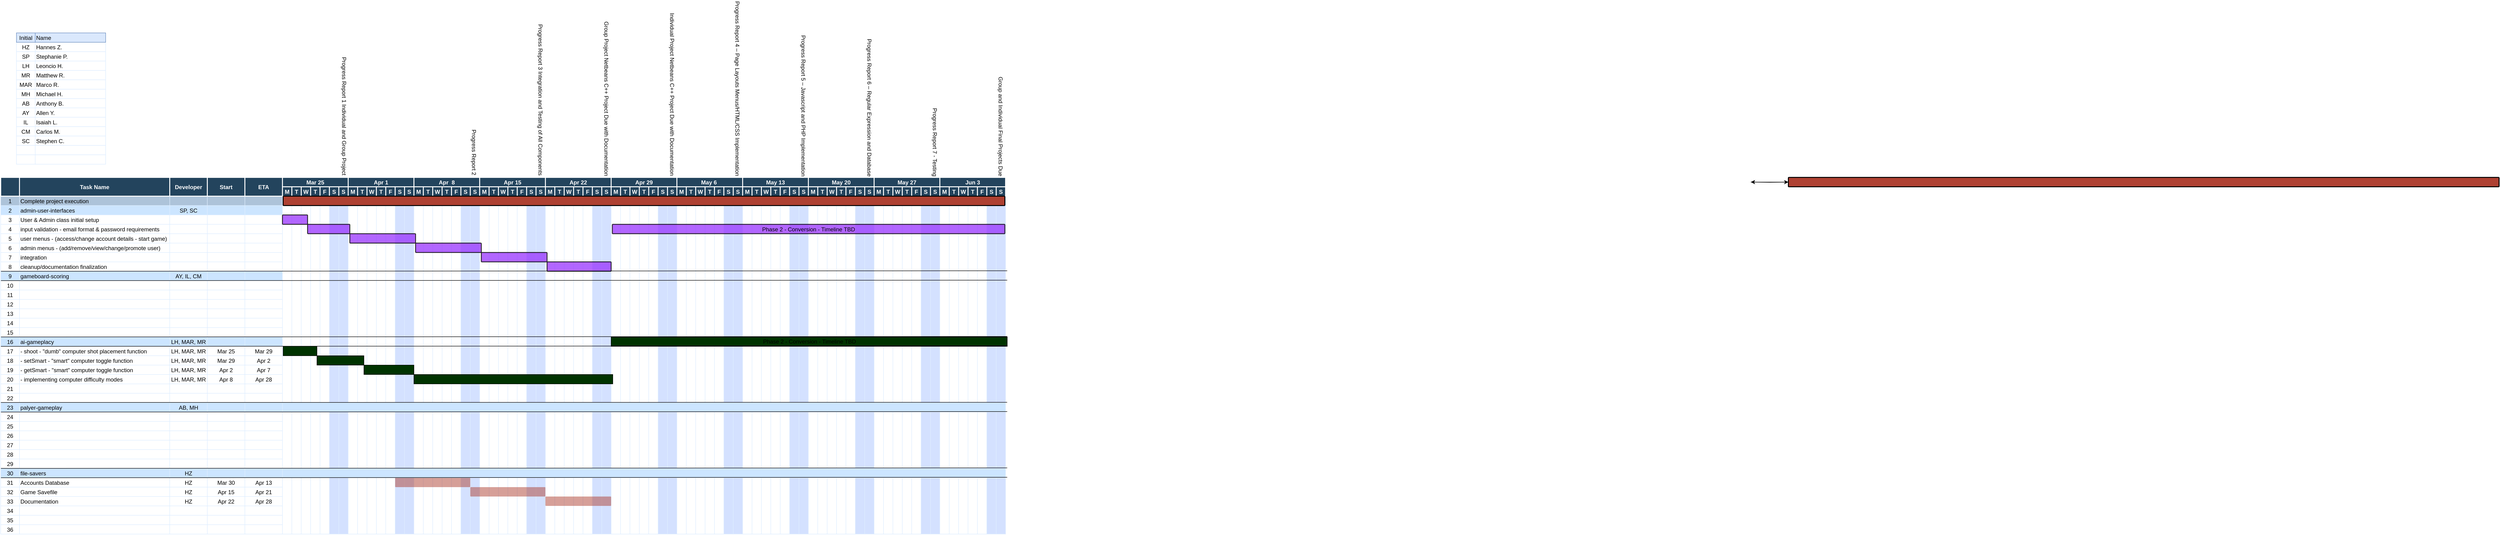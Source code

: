<mxfile version="24.1.0" type="github">
  <diagram name="Page-1" id="8378b5f6-a2b2-b727-a746-972ab9d02e00">
    <mxGraphModel dx="3542" dy="1898" grid="1" gridSize="10" guides="1" tooltips="1" connect="0" arrows="1" fold="1" page="1" pageScale="1.5" pageWidth="1169" pageHeight="827" background="none" math="0" shadow="0">
      <root>
        <mxCell id="0" />
        <mxCell id="1" parent="0" />
        <mxCell id="63" value="1" style="strokeColor=#DEEDFF;fillColor=#ADC3D9" parent="1" vertex="1">
          <mxGeometry x="86.5" y="420" width="40" height="20" as="geometry" />
        </mxCell>
        <mxCell id="64" value="Complete project execution" style="align=left;strokeColor=#DEEDFF;fillColor=#ADC3D9" parent="1" vertex="1">
          <mxGeometry x="126.5" y="420" width="320" height="20" as="geometry" />
        </mxCell>
        <mxCell id="65" value="" style="strokeColor=#DEEDFF;fillColor=#ADC3D9" parent="1" vertex="1">
          <mxGeometry x="446.5" y="420" width="80.0" height="20" as="geometry" />
        </mxCell>
        <mxCell id="66" value="" style="strokeColor=#DEEDFF;fillColor=#ADC3D9" parent="1" vertex="1">
          <mxGeometry x="526.5" y="420" width="80.0" height="20" as="geometry" />
        </mxCell>
        <mxCell id="67" value="" style="strokeColor=#DEEDFF;fillColor=#ADC3D9" parent="1" vertex="1">
          <mxGeometry x="606.5" y="420.0" width="80.0" height="20" as="geometry" />
        </mxCell>
        <mxCell id="68" value="" style="strokeColor=#DEEDFF" parent="1" vertex="1">
          <mxGeometry x="686.5" y="420.0" width="20" height="720" as="geometry" />
        </mxCell>
        <mxCell id="69" value="2" style="strokeColor=#DEEDFF;fillColor=#CCE5FF" parent="1" vertex="1">
          <mxGeometry x="86.5" y="440.0" width="40" height="20" as="geometry" />
        </mxCell>
        <mxCell id="70" value="admin-user-interfaces" style="align=left;strokeColor=#DEEDFF;fillColor=#CCE5FF" parent="1" vertex="1">
          <mxGeometry x="126.5" y="440.0" width="320.0" height="20" as="geometry" />
        </mxCell>
        <mxCell id="71" value="SP, SC" style="strokeColor=#DEEDFF;fillColor=#CCE5FF" parent="1" vertex="1">
          <mxGeometry x="446.5" y="440.0" width="80.0" height="20" as="geometry" />
        </mxCell>
        <mxCell id="72" value="" style="strokeColor=#DEEDFF;fillColor=#CCE5FF" parent="1" vertex="1">
          <mxGeometry x="526.5" y="440.0" width="80.0" height="20" as="geometry" />
        </mxCell>
        <mxCell id="73" value="" style="strokeColor=#DEEDFF;fillColor=#CCE5FF" parent="1" vertex="1">
          <mxGeometry x="606.5" y="440.0" width="80.0" height="20" as="geometry" />
        </mxCell>
        <mxCell id="74" value="3" style="strokeColor=#DEEDFF" parent="1" vertex="1">
          <mxGeometry x="86.5" y="460.0" width="40" height="20" as="geometry" />
        </mxCell>
        <mxCell id="75" value="User &amp; Admin class initial setup" style="align=left;strokeColor=#DEEDFF" parent="1" vertex="1">
          <mxGeometry x="126.5" y="460.0" width="320.0" height="20.0" as="geometry" />
        </mxCell>
        <mxCell id="76" value="" style="strokeColor=#DEEDFF" parent="1" vertex="1">
          <mxGeometry x="446.5" y="460.0" width="80.0" height="20" as="geometry" />
        </mxCell>
        <mxCell id="77" value="" style="strokeColor=#DEEDFF" parent="1" vertex="1">
          <mxGeometry x="526.5" y="460.0" width="80.0" height="20" as="geometry" />
        </mxCell>
        <mxCell id="78" value="" style="strokeColor=#DEEDFF" parent="1" vertex="1">
          <mxGeometry x="606.5" y="460" width="80.0" height="20" as="geometry" />
        </mxCell>
        <mxCell id="79" value="4" style="strokeColor=#DEEDFF" parent="1" vertex="1">
          <mxGeometry x="86.5" y="480.0" width="40" height="20" as="geometry" />
        </mxCell>
        <mxCell id="80" value="input validation - email format &amp; password requirements" style="align=left;strokeColor=#DEEDFF" parent="1" vertex="1">
          <mxGeometry x="126.5" y="480.0" width="320" height="20" as="geometry" />
        </mxCell>
        <mxCell id="81" value="" style="strokeColor=#DEEDFF" parent="1" vertex="1">
          <mxGeometry x="446.5" y="480.0" width="80.0" height="20" as="geometry" />
        </mxCell>
        <mxCell id="82" value="" style="strokeColor=#DEEDFF" parent="1" vertex="1">
          <mxGeometry x="526.5" y="480.0" width="80.0" height="20" as="geometry" />
        </mxCell>
        <mxCell id="83" value="" style="strokeColor=#DEEDFF" parent="1" vertex="1">
          <mxGeometry x="606.5" y="480.0" width="80.0" height="20" as="geometry" />
        </mxCell>
        <mxCell id="84" value="5" style="strokeColor=#DEEDFF" parent="1" vertex="1">
          <mxGeometry x="86.5" y="500.0" width="40" height="20" as="geometry" />
        </mxCell>
        <mxCell id="85" value="user menus - (access/change account details - start game)" style="align=left;strokeColor=#DEEDFF" parent="1" vertex="1">
          <mxGeometry x="126.5" y="500.0" width="320.0" height="20" as="geometry" />
        </mxCell>
        <mxCell id="86" value="&#xa;" style="strokeColor=#DEEDFF" parent="1" vertex="1">
          <mxGeometry x="446.5" y="500.0" width="80.0" height="20" as="geometry" />
        </mxCell>
        <mxCell id="87" value="" style="strokeColor=#DEEDFF" parent="1" vertex="1">
          <mxGeometry x="526.5" y="500.0" width="80.0" height="20" as="geometry" />
        </mxCell>
        <mxCell id="88" value="" style="strokeColor=#DEEDFF" parent="1" vertex="1">
          <mxGeometry x="606.5" y="500.0" width="80.0" height="20" as="geometry" />
        </mxCell>
        <mxCell id="89" value="6" style="strokeColor=#DEEDFF" parent="1" vertex="1">
          <mxGeometry x="86.5" y="520.0" width="40" height="20" as="geometry" />
        </mxCell>
        <mxCell id="90" value="admin menus - (add/remove/view/change/promote user)" style="align=left;strokeColor=#DEEDFF" parent="1" vertex="1">
          <mxGeometry x="126.5" y="520.0" width="320.0" height="20" as="geometry" />
        </mxCell>
        <mxCell id="91" value="" style="strokeColor=#DEEDFF" parent="1" vertex="1">
          <mxGeometry x="446.5" y="520.0" width="80.0" height="20" as="geometry" />
        </mxCell>
        <mxCell id="92" value="" style="strokeColor=#DEEDFF" parent="1" vertex="1">
          <mxGeometry x="526.5" y="520.0" width="80.0" height="20" as="geometry" />
        </mxCell>
        <mxCell id="93" value="" style="strokeColor=#DEEDFF" parent="1" vertex="1">
          <mxGeometry x="606.5" y="520.0" width="80.0" height="20" as="geometry" />
        </mxCell>
        <mxCell id="94" value="7" style="strokeColor=#DEEDFF" parent="1" vertex="1">
          <mxGeometry x="86.5" y="540.0" width="40" height="20" as="geometry" />
        </mxCell>
        <mxCell id="95" value="integration" style="align=left;strokeColor=#DEEDFF" parent="1" vertex="1">
          <mxGeometry x="126.5" y="540.0" width="320.0" height="20" as="geometry" />
        </mxCell>
        <mxCell id="96" value="" style="strokeColor=#DEEDFF" parent="1" vertex="1">
          <mxGeometry x="446.5" y="540.0" width="80.0" height="20" as="geometry" />
        </mxCell>
        <mxCell id="97" value="&#xa;" style="strokeColor=#DEEDFF" parent="1" vertex="1">
          <mxGeometry x="526.5" y="540.0" width="80.0" height="20" as="geometry" />
        </mxCell>
        <mxCell id="98" value="&#xa;" style="strokeColor=#DEEDFF" parent="1" vertex="1">
          <mxGeometry x="606.5" y="540.0" width="80.0" height="20" as="geometry" />
        </mxCell>
        <mxCell id="99" value="8" style="strokeColor=#DEEDFF" parent="1" vertex="1">
          <mxGeometry x="86.5" y="560.0" width="40" height="20" as="geometry" />
        </mxCell>
        <mxCell id="100" value="cleanup/documentation finalization" style="align=left;strokeColor=#DEEDFF" parent="1" vertex="1">
          <mxGeometry x="126.5" y="560.0" width="320.0" height="20" as="geometry" />
        </mxCell>
        <mxCell id="101" value="" style="strokeColor=#DEEDFF" parent="1" vertex="1">
          <mxGeometry x="446.5" y="560.0" width="80.0" height="20" as="geometry" />
        </mxCell>
        <mxCell id="102" value="" style="strokeColor=#DEEDFF" parent="1" vertex="1">
          <mxGeometry x="526.5" y="560.0" width="80.0" height="20" as="geometry" />
        </mxCell>
        <mxCell id="103" value="" style="strokeColor=#DEEDFF" parent="1" vertex="1">
          <mxGeometry x="606.5" y="560.0" width="80.0" height="20" as="geometry" />
        </mxCell>
        <mxCell id="104" value="9" style="strokeColor=#DEEDFF;fillColor=#CCE5FF" parent="1" vertex="1">
          <mxGeometry x="86.5" y="580.0" width="40" height="20" as="geometry" />
        </mxCell>
        <mxCell id="105" value="gameboard-scoring" style="align=left;strokeColor=#DEEDFF;fillColor=#CCE5FF" parent="1" vertex="1">
          <mxGeometry x="126.5" y="580.0" width="320.0" height="20.0" as="geometry" />
        </mxCell>
        <mxCell id="106" value="AY, IL, CM" style="strokeColor=#DEEDFF;fillColor=#CCE5FF" parent="1" vertex="1">
          <mxGeometry x="446.5" y="580.0" width="80.0" height="20" as="geometry" />
        </mxCell>
        <mxCell id="107" value="" style="strokeColor=#DEEDFF;fillColor=#CCE5FF" parent="1" vertex="1">
          <mxGeometry x="526.5" y="580.0" width="80.0" height="20" as="geometry" />
        </mxCell>
        <mxCell id="108" value="" style="strokeColor=#DEEDFF;fillColor=#CCE5FF" parent="1" vertex="1">
          <mxGeometry x="606.5" y="580.0" width="80.0" height="20" as="geometry" />
        </mxCell>
        <mxCell id="109" value="10" style="strokeColor=#DEEDFF" parent="1" vertex="1">
          <mxGeometry x="86.5" y="600.0" width="40" height="20" as="geometry" />
        </mxCell>
        <mxCell id="110" value="" style="align=left;strokeColor=#DEEDFF" parent="1" vertex="1">
          <mxGeometry x="126.5" y="600.0" width="320.0" height="20" as="geometry" />
        </mxCell>
        <mxCell id="111" value="" style="strokeColor=#DEEDFF" parent="1" vertex="1">
          <mxGeometry x="446.5" y="600.0" width="80.0" height="20" as="geometry" />
        </mxCell>
        <mxCell id="112" value="" style="strokeColor=#DEEDFF" parent="1" vertex="1">
          <mxGeometry x="526.5" y="600.0" width="80.0" height="20" as="geometry" />
        </mxCell>
        <mxCell id="113" value="" style="strokeColor=#DEEDFF" parent="1" vertex="1">
          <mxGeometry x="606.5" y="600.0" width="80.0" height="20" as="geometry" />
        </mxCell>
        <mxCell id="114" value="11" style="strokeColor=#DEEDFF" parent="1" vertex="1">
          <mxGeometry x="86.5" y="620.0" width="40" height="20" as="geometry" />
        </mxCell>
        <mxCell id="115" value="" style="align=left;strokeColor=#DEEDFF" parent="1" vertex="1">
          <mxGeometry x="126.5" y="620.0" width="320.0" height="20" as="geometry" />
        </mxCell>
        <mxCell id="116" value="" style="strokeColor=#DEEDFF" parent="1" vertex="1">
          <mxGeometry x="446.5" y="620.0" width="80.0" height="20" as="geometry" />
        </mxCell>
        <mxCell id="117" value="" style="strokeColor=#DEEDFF" parent="1" vertex="1">
          <mxGeometry x="526.5" y="620.0" width="80.0" height="20" as="geometry" />
        </mxCell>
        <mxCell id="118" value="" style="strokeColor=#DEEDFF" parent="1" vertex="1">
          <mxGeometry x="606.5" y="620.0" width="80.0" height="20" as="geometry" />
        </mxCell>
        <mxCell id="119" value="12" style="strokeColor=#DEEDFF" parent="1" vertex="1">
          <mxGeometry x="86.5" y="640.0" width="40" height="20" as="geometry" />
        </mxCell>
        <mxCell id="120" value="" style="align=left;strokeColor=#DEEDFF" parent="1" vertex="1">
          <mxGeometry x="126.5" y="640.0" width="320" height="20" as="geometry" />
        </mxCell>
        <mxCell id="121" value="" style="strokeColor=#DEEDFF" parent="1" vertex="1">
          <mxGeometry x="446.5" y="640.0" width="80.0" height="20" as="geometry" />
        </mxCell>
        <mxCell id="122" value="" style="strokeColor=#DEEDFF" parent="1" vertex="1">
          <mxGeometry x="526.5" y="640.0" width="80.0" height="20" as="geometry" />
        </mxCell>
        <mxCell id="123" value="" style="strokeColor=#DEEDFF" parent="1" vertex="1">
          <mxGeometry x="606.5" y="640.0" width="80.0" height="20" as="geometry" />
        </mxCell>
        <mxCell id="124" value="13" style="strokeColor=#DEEDFF" parent="1" vertex="1">
          <mxGeometry x="86.5" y="660.0" width="40" height="20" as="geometry" />
        </mxCell>
        <mxCell id="125" value="" style="align=left;strokeColor=#DEEDFF" parent="1" vertex="1">
          <mxGeometry x="126.5" y="660.0" width="320" height="20" as="geometry" />
        </mxCell>
        <mxCell id="126" value="" style="strokeColor=#DEEDFF" parent="1" vertex="1">
          <mxGeometry x="446.5" y="660.0" width="80.0" height="20" as="geometry" />
        </mxCell>
        <mxCell id="127" value="" style="strokeColor=#DEEDFF" parent="1" vertex="1">
          <mxGeometry x="526.5" y="660.0" width="80.0" height="20" as="geometry" />
        </mxCell>
        <mxCell id="128" value="" style="strokeColor=#DEEDFF" parent="1" vertex="1">
          <mxGeometry x="606.5" y="660.0" width="80.0" height="20" as="geometry" />
        </mxCell>
        <mxCell id="129" value="14" style="strokeColor=#DEEDFF" parent="1" vertex="1">
          <mxGeometry x="86.5" y="680.0" width="40" height="20" as="geometry" />
        </mxCell>
        <mxCell id="130" value="" style="align=left;strokeColor=#DEEDFF" parent="1" vertex="1">
          <mxGeometry x="126.5" y="680.0" width="320.0" height="20" as="geometry" />
        </mxCell>
        <mxCell id="131" value="" style="strokeColor=#DEEDFF" parent="1" vertex="1">
          <mxGeometry x="446.5" y="680.0" width="80.0" height="20" as="geometry" />
        </mxCell>
        <mxCell id="132" value="" style="strokeColor=#DEEDFF" parent="1" vertex="1">
          <mxGeometry x="526.5" y="680.0" width="80.0" height="20" as="geometry" />
        </mxCell>
        <mxCell id="133" value="" style="strokeColor=#DEEDFF" parent="1" vertex="1">
          <mxGeometry x="606.5" y="680.0" width="80.0" height="20" as="geometry" />
        </mxCell>
        <mxCell id="134" value="15" style="strokeColor=#DEEDFF;fillColor=#FFFFFF" parent="1" vertex="1">
          <mxGeometry x="86.5" y="700.0" width="40" height="20" as="geometry" />
        </mxCell>
        <mxCell id="135" value="" style="align=left;strokeColor=#DEEDFF;fillColor=#FFFFFF" parent="1" vertex="1">
          <mxGeometry x="126.5" y="700.0" width="320.0" height="20" as="geometry" />
        </mxCell>
        <mxCell id="136" value="" style="strokeColor=#DEEDFF;fillColor=#FFFFFF" parent="1" vertex="1">
          <mxGeometry x="446.5" y="700.0" width="80.0" height="20" as="geometry" />
        </mxCell>
        <mxCell id="137" value="" style="strokeColor=#DEEDFF;fillColor=#FFFFFF" parent="1" vertex="1">
          <mxGeometry x="526.5" y="700.0" width="80.0" height="20" as="geometry" />
        </mxCell>
        <mxCell id="138" value="" style="strokeColor=#DEEDFF;fillColor=#FFFFFF" parent="1" vertex="1">
          <mxGeometry x="606.5" y="700.0" width="80.0" height="20" as="geometry" />
        </mxCell>
        <mxCell id="139" value="16" style="strokeColor=#DEEDFF;fillColor=#CCE5FF" parent="1" vertex="1">
          <mxGeometry x="86.5" y="720.0" width="40" height="20" as="geometry" />
        </mxCell>
        <mxCell id="140" value="ai-gameplacy" style="align=left;strokeColor=#DEEDFF;fillColor=#CCE5FF" parent="1" vertex="1">
          <mxGeometry x="126.5" y="720.0" width="320.0" height="20" as="geometry" />
        </mxCell>
        <mxCell id="141" value="LH, MAR, MR" style="strokeColor=#DEEDFF;fillColor=#CCE5FF" parent="1" vertex="1">
          <mxGeometry x="446.5" y="720.0" width="80.0" height="20" as="geometry" />
        </mxCell>
        <mxCell id="142" value="" style="strokeColor=#DEEDFF;fillColor=#CCE5FF" parent="1" vertex="1">
          <mxGeometry x="526.5" y="720.0" width="80.0" height="20" as="geometry" />
        </mxCell>
        <mxCell id="143" value="" style="strokeColor=#DEEDFF;fillColor=#CCE5FF" parent="1" vertex="1">
          <mxGeometry x="606.5" y="720.0" width="80.0" height="20" as="geometry" />
        </mxCell>
        <mxCell id="144" value="17" style="strokeColor=#DEEDFF" parent="1" vertex="1">
          <mxGeometry x="86.5" y="740.0" width="40" height="20" as="geometry" />
        </mxCell>
        <mxCell id="145" value="- shoot - &quot;dumb&quot; computer shot placement function" style="align=left;strokeColor=#DEEDFF" parent="1" vertex="1">
          <mxGeometry x="126.5" y="740.0" width="320.0" height="20" as="geometry" />
        </mxCell>
        <mxCell id="146" value="LH, MAR, MR" style="strokeColor=#DEEDFF" parent="1" vertex="1">
          <mxGeometry x="446.5" y="740.0" width="80.0" height="20" as="geometry" />
        </mxCell>
        <mxCell id="147" value="Mar 25" style="strokeColor=#DEEDFF" parent="1" vertex="1">
          <mxGeometry x="526.5" y="740.0" width="80.0" height="20" as="geometry" />
        </mxCell>
        <mxCell id="148" value="Mar 29" style="strokeColor=#DEEDFF;direction=west;" parent="1" vertex="1">
          <mxGeometry x="606.5" y="740.0" width="80.0" height="20" as="geometry" />
        </mxCell>
        <mxCell id="149" value="18" style="strokeColor=#DEEDFF" parent="1" vertex="1">
          <mxGeometry x="86.5" y="760.0" width="40" height="20" as="geometry" />
        </mxCell>
        <mxCell id="150" value="- setSmart - &quot;smart&quot; computer toggle function" style="align=left;strokeColor=#DEEDFF" parent="1" vertex="1">
          <mxGeometry x="126.5" y="760.0" width="320.0" height="20" as="geometry" />
        </mxCell>
        <mxCell id="151" value="LH, MAR, MR" style="strokeColor=#DEEDFF" parent="1" vertex="1">
          <mxGeometry x="446.5" y="760.0" width="80.0" height="20" as="geometry" />
        </mxCell>
        <mxCell id="152" value="Mar 29" style="strokeColor=#DEEDFF" parent="1" vertex="1">
          <mxGeometry x="526.5" y="760.0" width="80.0" height="20" as="geometry" />
        </mxCell>
        <mxCell id="153" value="Apr 2" style="strokeColor=#DEEDFF" parent="1" vertex="1">
          <mxGeometry x="606.5" y="760.0" width="80.0" height="20" as="geometry" />
        </mxCell>
        <mxCell id="154" value="19" style="strokeColor=#DEEDFF" parent="1" vertex="1">
          <mxGeometry x="86.5" y="780.0" width="40" height="20" as="geometry" />
        </mxCell>
        <mxCell id="155" value="- getSmart - &quot;smart&quot; computer toggle function" style="align=left;strokeColor=#DEEDFF" parent="1" vertex="1">
          <mxGeometry x="126.5" y="780.0" width="320.0" height="20" as="geometry" />
        </mxCell>
        <mxCell id="156" value="LH, MAR, MR" style="strokeColor=#DEEDFF" parent="1" vertex="1">
          <mxGeometry x="446.5" y="780.0" width="80.0" height="20" as="geometry" />
        </mxCell>
        <mxCell id="157" value="Apr 2" style="strokeColor=#DEEDFF" parent="1" vertex="1">
          <mxGeometry x="526.5" y="780.0" width="80.0" height="20" as="geometry" />
        </mxCell>
        <mxCell id="158" value="Apr 7" style="strokeColor=#DEEDFF" parent="1" vertex="1">
          <mxGeometry x="606.5" y="780.0" width="80.0" height="20" as="geometry" />
        </mxCell>
        <mxCell id="159" value="20" style="strokeColor=#DEEDFF" parent="1" vertex="1">
          <mxGeometry x="86.5" y="800.0" width="40" height="20" as="geometry" />
        </mxCell>
        <mxCell id="160" value="- implementing computer difficulty modes" style="align=left;strokeColor=#DEEDFF" parent="1" vertex="1">
          <mxGeometry x="126.5" y="800.0" width="320.0" height="20" as="geometry" />
        </mxCell>
        <mxCell id="161" value="LH, MAR, MR" style="strokeColor=#DEEDFF" parent="1" vertex="1">
          <mxGeometry x="446.5" y="800.0" width="80.0" height="20" as="geometry" />
        </mxCell>
        <mxCell id="162" value="Apr 8" style="strokeColor=#DEEDFF" parent="1" vertex="1">
          <mxGeometry x="526.5" y="800.0" width="80.0" height="20" as="geometry" />
        </mxCell>
        <mxCell id="163" value="Apr 28" style="strokeColor=#DEEDFF" parent="1" vertex="1">
          <mxGeometry x="606.5" y="800.0" width="80.0" height="20" as="geometry" />
        </mxCell>
        <mxCell id="164" value="21" style="strokeColor=#DEEDFF" parent="1" vertex="1">
          <mxGeometry x="86.5" y="820.0" width="40" height="20" as="geometry" />
        </mxCell>
        <mxCell id="165" value="" style="align=left;strokeColor=#DEEDFF" parent="1" vertex="1">
          <mxGeometry x="126.5" y="820.0" width="320.0" height="20" as="geometry" />
        </mxCell>
        <mxCell id="166" value="" style="strokeColor=#DEEDFF" parent="1" vertex="1">
          <mxGeometry x="446.5" y="820.0" width="80.0" height="20" as="geometry" />
        </mxCell>
        <mxCell id="167" value="" style="strokeColor=#DEEDFF" parent="1" vertex="1">
          <mxGeometry x="526.5" y="820.0" width="80.0" height="20" as="geometry" />
        </mxCell>
        <mxCell id="168" value="" style="strokeColor=#DEEDFF" parent="1" vertex="1">
          <mxGeometry x="606.5" y="820.0" width="80.0" height="20" as="geometry" />
        </mxCell>
        <mxCell id="169" value="22" style="strokeColor=#DEEDFF" parent="1" vertex="1">
          <mxGeometry x="86.5" y="840.0" width="40" height="20" as="geometry" />
        </mxCell>
        <mxCell id="170" value="" style="align=left;strokeColor=#DEEDFF" parent="1" vertex="1">
          <mxGeometry x="126.5" y="840.0" width="320.0" height="20" as="geometry" />
        </mxCell>
        <mxCell id="171" value="" style="strokeColor=#DEEDFF" parent="1" vertex="1">
          <mxGeometry x="446.5" y="840.0" width="80.0" height="20" as="geometry" />
        </mxCell>
        <mxCell id="172" value="" style="strokeColor=#DEEDFF" parent="1" vertex="1">
          <mxGeometry x="526.5" y="840.0" width="80.0" height="20" as="geometry" />
        </mxCell>
        <mxCell id="173" value="" style="strokeColor=#DEEDFF" parent="1" vertex="1">
          <mxGeometry x="606.5" y="840.0" width="80.0" height="20" as="geometry" />
        </mxCell>
        <mxCell id="179" value="24" style="strokeColor=#DEEDFF" parent="1" vertex="1">
          <mxGeometry x="86.5" y="880.0" width="40" height="20" as="geometry" />
        </mxCell>
        <mxCell id="180" value="" style="align=left;strokeColor=#DEEDFF" parent="1" vertex="1">
          <mxGeometry x="126.5" y="880.0" width="320.0" height="20" as="geometry" />
        </mxCell>
        <mxCell id="181" value="" style="strokeColor=#DEEDFF" parent="1" vertex="1">
          <mxGeometry x="446.5" y="880.0" width="80.0" height="20" as="geometry" />
        </mxCell>
        <mxCell id="182" value="" style="strokeColor=#DEEDFF" parent="1" vertex="1">
          <mxGeometry x="526.5" y="880.0" width="80.0" height="20" as="geometry" />
        </mxCell>
        <mxCell id="183" value="" style="strokeColor=#DEEDFF" parent="1" vertex="1">
          <mxGeometry x="606.5" y="880.0" width="80.0" height="20" as="geometry" />
        </mxCell>
        <mxCell id="184" value="25" style="strokeColor=#DEEDFF" parent="1" vertex="1">
          <mxGeometry x="86.5" y="900.0" width="40" height="20" as="geometry" />
        </mxCell>
        <mxCell id="185" value="" style="align=left;strokeColor=#DEEDFF" parent="1" vertex="1">
          <mxGeometry x="126.5" y="900.0" width="320.0" height="20" as="geometry" />
        </mxCell>
        <mxCell id="186" value="" style="strokeColor=#DEEDFF" parent="1" vertex="1">
          <mxGeometry x="446.5" y="900.0" width="80.0" height="20" as="geometry" />
        </mxCell>
        <mxCell id="187" value="" style="strokeColor=#DEEDFF" parent="1" vertex="1">
          <mxGeometry x="526.5" y="900.0" width="80.0" height="20" as="geometry" />
        </mxCell>
        <mxCell id="188" value="" style="strokeColor=#DEEDFF" parent="1" vertex="1">
          <mxGeometry x="606.5" y="900.0" width="80.0" height="20" as="geometry" />
        </mxCell>
        <mxCell id="189" value="26" style="strokeColor=#DEEDFF" parent="1" vertex="1">
          <mxGeometry x="86.5" y="920.0" width="40" height="20" as="geometry" />
        </mxCell>
        <mxCell id="190" value="" style="align=left;strokeColor=#DEEDFF" parent="1" vertex="1">
          <mxGeometry x="126.5" y="920.0" width="320.0" height="20" as="geometry" />
        </mxCell>
        <mxCell id="191" value="" style="strokeColor=#DEEDFF" parent="1" vertex="1">
          <mxGeometry x="446.5" y="920.0" width="80.0" height="20" as="geometry" />
        </mxCell>
        <mxCell id="192" value="" style="strokeColor=#DEEDFF" parent="1" vertex="1">
          <mxGeometry x="526.5" y="920.0" width="80.0" height="20" as="geometry" />
        </mxCell>
        <mxCell id="193" value="" style="strokeColor=#DEEDFF" parent="1" vertex="1">
          <mxGeometry x="606.5" y="920.0" width="80.0" height="20" as="geometry" />
        </mxCell>
        <mxCell id="194" value="" style="strokeColor=#DEEDFF" parent="1" vertex="1">
          <mxGeometry x="706.5" y="420.0" width="20" height="720" as="geometry" />
        </mxCell>
        <mxCell id="195" value="" style="strokeColor=#DEEDFF" parent="1" vertex="1">
          <mxGeometry x="726.5" y="420.0" width="20" height="720" as="geometry" />
        </mxCell>
        <mxCell id="196" value="" style="strokeColor=#DEEDFF" parent="1" vertex="1">
          <mxGeometry x="746.5" y="420.0" width="20" height="720" as="geometry" />
        </mxCell>
        <mxCell id="197" value="" style="strokeColor=#DEEDFF" parent="1" vertex="1">
          <mxGeometry x="766.5" y="420.0" width="20" height="720" as="geometry" />
        </mxCell>
        <mxCell id="198" value="" style="strokeColor=#DEEDFF;fillColor=#D4E1FF" parent="1" vertex="1">
          <mxGeometry x="786.5" y="420.0" width="20" height="720" as="geometry" />
        </mxCell>
        <mxCell id="199" value="" style="strokeColor=#DEEDFF;fillColor=#D4E1FF" parent="1" vertex="1">
          <mxGeometry x="806.5" y="420.0" width="20" height="720" as="geometry" />
        </mxCell>
        <mxCell id="200" value="" style="strokeColor=#DEEDFF" parent="1" vertex="1">
          <mxGeometry x="826.5" y="420.0" width="20" height="720" as="geometry" />
        </mxCell>
        <mxCell id="201" value="" style="strokeColor=#DEEDFF" parent="1" vertex="1">
          <mxGeometry x="846.5" y="420.0" width="20" height="720" as="geometry" />
        </mxCell>
        <mxCell id="202" value="" style="strokeColor=#DEEDFF" parent="1" vertex="1">
          <mxGeometry x="866.5" y="420.0" width="20" height="720" as="geometry" />
        </mxCell>
        <mxCell id="203" value="" style="strokeColor=#DEEDFF" parent="1" vertex="1">
          <mxGeometry x="886.5" y="420.0" width="20" height="720" as="geometry" />
        </mxCell>
        <mxCell id="204" value="" style="strokeColor=#DEEDFF" parent="1" vertex="1">
          <mxGeometry x="906.5" y="420.0" width="20" height="720" as="geometry" />
        </mxCell>
        <mxCell id="205" value="" style="strokeColor=#DEEDFF;fillColor=#D4E1FF" parent="1" vertex="1">
          <mxGeometry x="926.5" y="420.0" width="20" height="720" as="geometry" />
        </mxCell>
        <mxCell id="206" value="" style="strokeColor=#DEEDFF;fillColor=#D4E1FF" parent="1" vertex="1">
          <mxGeometry x="946.5" y="420.0" width="20" height="720" as="geometry" />
        </mxCell>
        <mxCell id="207" value="" style="strokeColor=#DEEDFF" parent="1" vertex="1">
          <mxGeometry x="966.5" y="420.0" width="20" height="720" as="geometry" />
        </mxCell>
        <mxCell id="208" value="" style="strokeColor=#DEEDFF" parent="1" vertex="1">
          <mxGeometry x="986.5" y="420.0" width="20" height="720" as="geometry" />
        </mxCell>
        <mxCell id="209" value="" style="strokeColor=#DEEDFF" parent="1" vertex="1">
          <mxGeometry x="1006.5" y="420.0" width="20" height="720" as="geometry" />
        </mxCell>
        <mxCell id="210" value="" style="strokeColor=#DEEDFF" parent="1" vertex="1">
          <mxGeometry x="1026.5" y="420.0" width="20" height="720" as="geometry" />
        </mxCell>
        <mxCell id="211" value="" style="strokeColor=#DEEDFF" parent="1" vertex="1">
          <mxGeometry x="1046.5" y="420.0" width="20" height="720" as="geometry" />
        </mxCell>
        <mxCell id="212" value="" style="strokeColor=#DEEDFF;fillColor=#D4E1FF" parent="1" vertex="1">
          <mxGeometry x="1066.5" y="420.0" width="20" height="720" as="geometry" />
        </mxCell>
        <mxCell id="213" value="" style="strokeColor=#DEEDFF;fillColor=#D4E1FF" parent="1" vertex="1">
          <mxGeometry x="1086.5" y="420.0" width="20" height="720" as="geometry" />
        </mxCell>
        <mxCell id="214" value="" style="strokeColor=#DEEDFF" parent="1" vertex="1">
          <mxGeometry x="1106.5" y="420.0" width="20" height="720" as="geometry" />
        </mxCell>
        <mxCell id="215" value="" style="strokeColor=#DEEDFF" parent="1" vertex="1">
          <mxGeometry x="1126.5" y="420.0" width="20" height="720" as="geometry" />
        </mxCell>
        <mxCell id="216" value="" style="strokeColor=#DEEDFF" parent="1" vertex="1">
          <mxGeometry x="1146.5" y="420.0" width="20" height="720" as="geometry" />
        </mxCell>
        <mxCell id="217" value="" style="strokeColor=#DEEDFF" parent="1" vertex="1">
          <mxGeometry x="1166.5" y="420.0" width="20" height="720" as="geometry" />
        </mxCell>
        <mxCell id="218" value="" style="strokeColor=#DEEDFF" parent="1" vertex="1">
          <mxGeometry x="1186.5" y="420.0" width="20" height="720" as="geometry" />
        </mxCell>
        <mxCell id="219" value="" style="strokeColor=#DEEDFF;fillColor=#D4E1FF" parent="1" vertex="1">
          <mxGeometry x="1206.5" y="420.0" width="20" height="720" as="geometry" />
        </mxCell>
        <mxCell id="220" value="" style="strokeColor=#DEEDFF;fillColor=#D4E1FF" parent="1" vertex="1">
          <mxGeometry x="1226.5" y="420.0" width="20" height="720" as="geometry" />
        </mxCell>
        <mxCell id="221" value="" style="strokeColor=#DEEDFF" parent="1" vertex="1">
          <mxGeometry x="1386.5" y="420.0" width="20" height="720" as="geometry" />
        </mxCell>
        <mxCell id="222" value="" style="strokeColor=#DEEDFF" parent="1" vertex="1">
          <mxGeometry x="1406.5" y="420.0" width="20" height="720" as="geometry" />
        </mxCell>
        <mxCell id="223" value="" style="strokeColor=#DEEDFF" parent="1" vertex="1">
          <mxGeometry x="1426.5" y="420.0" width="20" height="720" as="geometry" />
        </mxCell>
        <mxCell id="224" value="" style="strokeColor=#DEEDFF" parent="1" vertex="1">
          <mxGeometry x="1446.5" y="420.0" width="20" height="720" as="geometry" />
        </mxCell>
        <mxCell id="225" value="" style="strokeColor=#DEEDFF" parent="1" vertex="1">
          <mxGeometry x="1466.5" y="420.0" width="20" height="720" as="geometry" />
        </mxCell>
        <mxCell id="226" value="" style="strokeColor=#DEEDFF;fillColor=#D4E1FF" parent="1" vertex="1">
          <mxGeometry x="1486.5" y="420.0" width="20" height="720" as="geometry" />
        </mxCell>
        <mxCell id="227" value="" style="strokeColor=#DEEDFF;fillColor=#D4E1FF" parent="1" vertex="1">
          <mxGeometry x="1506.5" y="420.0" width="20" height="720" as="geometry" />
        </mxCell>
        <mxCell id="228" value="" style="strokeColor=#DEEDFF" parent="1" vertex="1">
          <mxGeometry x="1526.5" y="420.0" width="20" height="720" as="geometry" />
        </mxCell>
        <mxCell id="229" value="" style="strokeColor=#DEEDFF" parent="1" vertex="1">
          <mxGeometry x="1546.5" y="420.0" width="20" height="720" as="geometry" />
        </mxCell>
        <mxCell id="230" value="" style="strokeColor=#DEEDFF" parent="1" vertex="1">
          <mxGeometry x="1566.5" y="420.0" width="20" height="720" as="geometry" />
        </mxCell>
        <mxCell id="231" value="" style="strokeColor=#DEEDFF" parent="1" vertex="1">
          <mxGeometry x="1586.5" y="420.0" width="20" height="720" as="geometry" />
        </mxCell>
        <mxCell id="232" value="" style="strokeColor=#DEEDFF" parent="1" vertex="1">
          <mxGeometry x="1606.5" y="420.0" width="20" height="720" as="geometry" />
        </mxCell>
        <mxCell id="233" value="" style="strokeColor=#DEEDFF;fillColor=#D4E1FF" parent="1" vertex="1">
          <mxGeometry x="1626.5" y="420.0" width="20" height="720" as="geometry" />
        </mxCell>
        <mxCell id="234" value="" style="strokeColor=#DEEDFF;fillColor=#D4E1FF" parent="1" vertex="1">
          <mxGeometry x="1646.5" y="420.0" width="20" height="720" as="geometry" />
        </mxCell>
        <mxCell id="235" value="" style="strokeColor=#DEEDFF" parent="1" vertex="1">
          <mxGeometry x="1666.5" y="420.0" width="20" height="720" as="geometry" />
        </mxCell>
        <mxCell id="236" value="" style="strokeColor=#DEEDFF" parent="1" vertex="1">
          <mxGeometry x="1686.5" y="420.0" width="20" height="720" as="geometry" />
        </mxCell>
        <mxCell id="237" value="" style="strokeColor=#DEEDFF" parent="1" vertex="1">
          <mxGeometry x="1706.5" y="420.0" width="20" height="720" as="geometry" />
        </mxCell>
        <mxCell id="238" value="" style="strokeColor=#DEEDFF" parent="1" vertex="1">
          <mxGeometry x="1726.5" y="420.0" width="20" height="720" as="geometry" />
        </mxCell>
        <mxCell id="239" value="" style="strokeColor=#DEEDFF" parent="1" vertex="1">
          <mxGeometry x="1746.5" y="420.0" width="20" height="720" as="geometry" />
        </mxCell>
        <mxCell id="240" value="" style="strokeColor=#DEEDFF;fillColor=#D4E1FF" parent="1" vertex="1">
          <mxGeometry x="1766.5" y="420.0" width="20" height="720" as="geometry" />
        </mxCell>
        <mxCell id="241" value="" style="strokeColor=#DEEDFF;fillColor=#D4E1FF" parent="1" vertex="1">
          <mxGeometry x="1786.5" y="420.0" width="20" height="720" as="geometry" />
        </mxCell>
        <mxCell id="2" value="Task Name" style="fillColor=#23445D;strokeColor=#FFFFFF;strokeWidth=2;fontColor=#FFFFFF;fontStyle=1" parent="1" vertex="1">
          <mxGeometry x="126.5" y="380" width="320" height="40" as="geometry" />
        </mxCell>
        <mxCell id="3" value="" style="fillColor=#23445D;strokeColor=#FFFFFF;strokeWidth=2;fontColor=#FFFFFF;fontStyle=1" parent="1" vertex="1">
          <mxGeometry x="86.5" y="380" width="40" height="40" as="geometry" />
        </mxCell>
        <mxCell id="4" value="Mar 25" style="fillColor=#23445D;strokeColor=#FFFFFF;strokeWidth=2;fontColor=#FFFFFF;fontStyle=1" parent="1" vertex="1">
          <mxGeometry x="686.5" y="380.0" width="140" height="20" as="geometry" />
        </mxCell>
        <mxCell id="5" value="M" style="fillColor=#23445D;strokeColor=#FFFFFF;strokeWidth=2;fontColor=#FFFFFF;fontStyle=1" parent="1" vertex="1">
          <mxGeometry x="686.5" y="400.0" width="20" height="20" as="geometry" />
        </mxCell>
        <mxCell id="6" value="T" style="fillColor=#23445D;strokeColor=#FFFFFF;strokeWidth=2;fontColor=#FFFFFF;fontStyle=1" parent="1" vertex="1">
          <mxGeometry x="706.5" y="400.0" width="20" height="20" as="geometry" />
        </mxCell>
        <mxCell id="7" value="W" style="fillColor=#23445D;strokeColor=#FFFFFF;strokeWidth=2;fontColor=#FFFFFF;fontStyle=1" parent="1" vertex="1">
          <mxGeometry x="726.5" y="400.0" width="20" height="20" as="geometry" />
        </mxCell>
        <mxCell id="8" value="T" style="fillColor=#23445D;strokeColor=#FFFFFF;strokeWidth=2;fontColor=#FFFFFF;fontStyle=1" parent="1" vertex="1">
          <mxGeometry x="746.5" y="400.0" width="20" height="20" as="geometry" />
        </mxCell>
        <mxCell id="9" value="F" style="fillColor=#23445D;strokeColor=#FFFFFF;strokeWidth=2;fontColor=#FFFFFF;fontStyle=1" parent="1" vertex="1">
          <mxGeometry x="766.5" y="400.0" width="20" height="20" as="geometry" />
        </mxCell>
        <mxCell id="10" value="S" style="fillColor=#23445D;strokeColor=#FFFFFF;strokeWidth=2;fontColor=#FFFFFF;fontStyle=1" parent="1" vertex="1">
          <mxGeometry x="786.5" y="400.0" width="20" height="20" as="geometry" />
        </mxCell>
        <mxCell id="11" value="S" style="fillColor=#23445D;strokeColor=#FFFFFF;strokeWidth=2;fontColor=#FFFFFF;fontStyle=1" parent="1" vertex="1">
          <mxGeometry x="806.5" y="400.0" width="20" height="20" as="geometry" />
        </mxCell>
        <mxCell id="12" value="Developer" style="fillColor=#23445D;strokeColor=#FFFFFF;strokeWidth=2;fontColor=#FFFFFF;fontStyle=1" parent="1" vertex="1">
          <mxGeometry x="446.5" y="380.0" width="80.0" height="40.0" as="geometry" />
        </mxCell>
        <mxCell id="13" value="Start" style="fillColor=#23445D;strokeColor=#FFFFFF;strokeWidth=2;fontColor=#FFFFFF;fontStyle=1" parent="1" vertex="1">
          <mxGeometry x="526.5" y="380.0" width="80.0" height="40.0" as="geometry" />
        </mxCell>
        <mxCell id="14" value="ETA" style="fillColor=#23445D;strokeColor=#FFFFFF;strokeWidth=2;fontColor=#FFFFFF;fontStyle=1" parent="1" vertex="1">
          <mxGeometry x="606.5" y="380.0" width="80.0" height="40.0" as="geometry" />
        </mxCell>
        <mxCell id="15" value="Apr 1" style="fillColor=#23445D;strokeColor=#FFFFFF;strokeWidth=2;fontColor=#FFFFFF;fontStyle=1" parent="1" vertex="1">
          <mxGeometry x="826.5" y="380.0" width="140" height="20" as="geometry" />
        </mxCell>
        <mxCell id="16" value="M" style="fillColor=#23445D;strokeColor=#FFFFFF;strokeWidth=2;fontColor=#FFFFFF;fontStyle=1" parent="1" vertex="1">
          <mxGeometry x="826.5" y="400.0" width="20" height="20" as="geometry" />
        </mxCell>
        <mxCell id="17" value="T" style="fillColor=#23445D;strokeColor=#FFFFFF;strokeWidth=2;fontColor=#FFFFFF;fontStyle=1" parent="1" vertex="1">
          <mxGeometry x="846.5" y="400.0" width="20" height="20" as="geometry" />
        </mxCell>
        <mxCell id="18" value="W" style="fillColor=#23445D;strokeColor=#FFFFFF;strokeWidth=2;fontColor=#FFFFFF;fontStyle=1" parent="1" vertex="1">
          <mxGeometry x="866.5" y="400.0" width="20" height="20" as="geometry" />
        </mxCell>
        <mxCell id="19" value="T" style="fillColor=#23445D;strokeColor=#FFFFFF;strokeWidth=2;fontColor=#FFFFFF;fontStyle=1" parent="1" vertex="1">
          <mxGeometry x="886.5" y="400.0" width="20" height="20" as="geometry" />
        </mxCell>
        <mxCell id="20" value="F" style="fillColor=#23445D;strokeColor=#FFFFFF;strokeWidth=2;fontColor=#FFFFFF;fontStyle=1" parent="1" vertex="1">
          <mxGeometry x="906.5" y="400.0" width="20" height="20" as="geometry" />
        </mxCell>
        <mxCell id="21" value="S" style="fillColor=#23445D;strokeColor=#FFFFFF;strokeWidth=2;fontColor=#FFFFFF;fontStyle=1" parent="1" vertex="1">
          <mxGeometry x="926.5" y="400.0" width="20" height="20" as="geometry" />
        </mxCell>
        <mxCell id="22" value="S" style="fillColor=#23445D;strokeColor=#FFFFFF;strokeWidth=2;fontColor=#FFFFFF;fontStyle=1" parent="1" vertex="1">
          <mxGeometry x="946.5" y="400.0" width="20" height="20" as="geometry" />
        </mxCell>
        <mxCell id="23" value="Apr  8" style="fillColor=#23445D;strokeColor=#FFFFFF;strokeWidth=2;fontColor=#FFFFFF;fontStyle=1" parent="1" vertex="1">
          <mxGeometry x="966.5" y="380.0" width="140" height="20" as="geometry" />
        </mxCell>
        <mxCell id="24" value="M" style="fillColor=#23445D;strokeColor=#FFFFFF;strokeWidth=2;fontColor=#FFFFFF;fontStyle=1" parent="1" vertex="1">
          <mxGeometry x="966.5" y="400.0" width="20" height="20" as="geometry" />
        </mxCell>
        <mxCell id="25" value="T" style="fillColor=#23445D;strokeColor=#FFFFFF;strokeWidth=2;fontColor=#FFFFFF;fontStyle=1" parent="1" vertex="1">
          <mxGeometry x="986.5" y="400.0" width="20" height="20" as="geometry" />
        </mxCell>
        <mxCell id="26" value="W" style="fillColor=#23445D;strokeColor=#FFFFFF;strokeWidth=2;fontColor=#FFFFFF;fontStyle=1" parent="1" vertex="1">
          <mxGeometry x="1006.5" y="400.0" width="20" height="20" as="geometry" />
        </mxCell>
        <mxCell id="27" value="T" style="fillColor=#23445D;strokeColor=#FFFFFF;strokeWidth=2;fontColor=#FFFFFF;fontStyle=1" parent="1" vertex="1">
          <mxGeometry x="1026.5" y="400.0" width="20" height="20" as="geometry" />
        </mxCell>
        <mxCell id="28" value="F" style="fillColor=#23445D;strokeColor=#FFFFFF;strokeWidth=2;fontColor=#FFFFFF;fontStyle=1" parent="1" vertex="1">
          <mxGeometry x="1046.5" y="400.0" width="20" height="20" as="geometry" />
        </mxCell>
        <mxCell id="29" value="S" style="fillColor=#23445D;strokeColor=#FFFFFF;strokeWidth=2;fontColor=#FFFFFF;fontStyle=1" parent="1" vertex="1">
          <mxGeometry x="1066.5" y="400.0" width="20" height="20" as="geometry" />
        </mxCell>
        <mxCell id="30" value="S" style="fillColor=#23445D;strokeColor=#FFFFFF;strokeWidth=2;fontColor=#FFFFFF;fontStyle=1" parent="1" vertex="1">
          <mxGeometry x="1086.5" y="400.0" width="20" height="20" as="geometry" />
        </mxCell>
        <mxCell id="31" value="Apr 15" style="fillColor=#23445D;strokeColor=#FFFFFF;strokeWidth=2;fontColor=#FFFFFF;fontStyle=1" parent="1" vertex="1">
          <mxGeometry x="1106.5" y="380.0" width="140" height="20" as="geometry" />
        </mxCell>
        <mxCell id="32" value="M" style="fillColor=#23445D;strokeColor=#FFFFFF;strokeWidth=2;fontColor=#FFFFFF;fontStyle=1" parent="1" vertex="1">
          <mxGeometry x="1106.5" y="400.0" width="20" height="20" as="geometry" />
        </mxCell>
        <mxCell id="33" value="T" style="fillColor=#23445D;strokeColor=#FFFFFF;strokeWidth=2;fontColor=#FFFFFF;fontStyle=1" parent="1" vertex="1">
          <mxGeometry x="1126.5" y="400.0" width="20" height="20" as="geometry" />
        </mxCell>
        <mxCell id="34" value="W" style="fillColor=#23445D;strokeColor=#FFFFFF;strokeWidth=2;fontColor=#FFFFFF;fontStyle=1" parent="1" vertex="1">
          <mxGeometry x="1146.5" y="400.0" width="20" height="20" as="geometry" />
        </mxCell>
        <mxCell id="35" value="T" style="fillColor=#23445D;strokeColor=#FFFFFF;strokeWidth=2;fontColor=#FFFFFF;fontStyle=1" parent="1" vertex="1">
          <mxGeometry x="1166.5" y="400.0" width="20" height="20" as="geometry" />
        </mxCell>
        <mxCell id="36" value="F" style="fillColor=#23445D;strokeColor=#FFFFFF;strokeWidth=2;fontColor=#FFFFFF;fontStyle=1" parent="1" vertex="1">
          <mxGeometry x="1186.5" y="400" width="20" height="20" as="geometry" />
        </mxCell>
        <mxCell id="37" value="S" style="fillColor=#23445D;strokeColor=#FFFFFF;strokeWidth=2;fontColor=#FFFFFF;fontStyle=1" parent="1" vertex="1">
          <mxGeometry x="1206.5" y="400" width="20" height="20" as="geometry" />
        </mxCell>
        <mxCell id="38" value="S" style="fillColor=#23445D;strokeColor=#FFFFFF;strokeWidth=2;fontColor=#FFFFFF;fontStyle=1" parent="1" vertex="1">
          <mxGeometry x="1226.5" y="400" width="20" height="20" as="geometry" />
        </mxCell>
        <mxCell id="39" value="Apr 29" style="fillColor=#23445D;strokeColor=#FFFFFF;strokeWidth=2;fontColor=#FFFFFF;fontStyle=1" parent="1" vertex="1">
          <mxGeometry x="1386.5" y="380.0" width="140" height="20" as="geometry" />
        </mxCell>
        <mxCell id="40" value="M" style="fillColor=#23445D;strokeColor=#FFFFFF;strokeWidth=2;fontColor=#FFFFFF;fontStyle=1" parent="1" vertex="1">
          <mxGeometry x="1386.5" y="400.0" width="20" height="20" as="geometry" />
        </mxCell>
        <mxCell id="41" value="T" style="fillColor=#23445D;strokeColor=#FFFFFF;strokeWidth=2;fontColor=#FFFFFF;fontStyle=1" parent="1" vertex="1">
          <mxGeometry x="1406.5" y="400.0" width="20" height="20" as="geometry" />
        </mxCell>
        <mxCell id="42" value="W" style="fillColor=#23445D;strokeColor=#FFFFFF;strokeWidth=2;fontColor=#FFFFFF;fontStyle=1" parent="1" vertex="1">
          <mxGeometry x="1426.5" y="400.0" width="20" height="20" as="geometry" />
        </mxCell>
        <mxCell id="43" value="T" style="fillColor=#23445D;strokeColor=#FFFFFF;strokeWidth=2;fontColor=#FFFFFF;fontStyle=1" parent="1" vertex="1">
          <mxGeometry x="1446.5" y="400.0" width="20" height="20" as="geometry" />
        </mxCell>
        <mxCell id="44" value="F" style="fillColor=#23445D;strokeColor=#FFFFFF;strokeWidth=2;fontColor=#FFFFFF;fontStyle=1" parent="1" vertex="1">
          <mxGeometry x="1466.5" y="400" width="20" height="20" as="geometry" />
        </mxCell>
        <mxCell id="45" value="S" style="fillColor=#23445D;strokeColor=#FFFFFF;strokeWidth=2;fontColor=#FFFFFF;fontStyle=1" parent="1" vertex="1">
          <mxGeometry x="1486.5" y="400" width="20" height="20" as="geometry" />
        </mxCell>
        <mxCell id="46" value="S" style="fillColor=#23445D;strokeColor=#FFFFFF;strokeWidth=2;fontColor=#FFFFFF;fontStyle=1" parent="1" vertex="1">
          <mxGeometry x="1506.5" y="400" width="20" height="20" as="geometry" />
        </mxCell>
        <mxCell id="47" value="May 6 " style="fillColor=#23445D;strokeColor=#FFFFFF;strokeWidth=2;fontColor=#FFFFFF;fontStyle=1" parent="1" vertex="1">
          <mxGeometry x="1526.5" y="380" width="140" height="20" as="geometry" />
        </mxCell>
        <mxCell id="48" value="M" style="fillColor=#23445D;strokeColor=#FFFFFF;strokeWidth=2;fontColor=#FFFFFF;fontStyle=1" parent="1" vertex="1">
          <mxGeometry x="1526.5" y="400" width="20" height="20" as="geometry" />
        </mxCell>
        <mxCell id="49" value="T" style="fillColor=#23445D;strokeColor=#FFFFFF;strokeWidth=2;fontColor=#FFFFFF;fontStyle=1" parent="1" vertex="1">
          <mxGeometry x="1546.5" y="400" width="20" height="20" as="geometry" />
        </mxCell>
        <mxCell id="50" value="W" style="fillColor=#23445D;strokeColor=#FFFFFF;strokeWidth=2;fontColor=#FFFFFF;fontStyle=1" parent="1" vertex="1">
          <mxGeometry x="1566.5" y="400" width="20" height="20" as="geometry" />
        </mxCell>
        <mxCell id="51" value="T" style="fillColor=#23445D;strokeColor=#FFFFFF;strokeWidth=2;fontColor=#FFFFFF;fontStyle=1" parent="1" vertex="1">
          <mxGeometry x="1586.5" y="400" width="20" height="20" as="geometry" />
        </mxCell>
        <mxCell id="52" value="F" style="fillColor=#23445D;strokeColor=#FFFFFF;strokeWidth=2;fontColor=#FFFFFF;fontStyle=1" parent="1" vertex="1">
          <mxGeometry x="1606.5" y="400" width="20" height="20" as="geometry" />
        </mxCell>
        <mxCell id="53" value="S" style="fillColor=#23445D;strokeColor=#FFFFFF;strokeWidth=2;fontColor=#FFFFFF;fontStyle=1" parent="1" vertex="1">
          <mxGeometry x="1626.5" y="400" width="20" height="20" as="geometry" />
        </mxCell>
        <mxCell id="54" value="S" style="fillColor=#23445D;strokeColor=#FFFFFF;strokeWidth=2;fontColor=#FFFFFF;fontStyle=1" parent="1" vertex="1">
          <mxGeometry x="1646.5" y="400" width="20" height="20" as="geometry" />
        </mxCell>
        <mxCell id="55" value="May 13" style="fillColor=#23445D;strokeColor=#FFFFFF;strokeWidth=2;fontColor=#FFFFFF;fontStyle=1" parent="1" vertex="1">
          <mxGeometry x="1666.5" y="380.0" width="140" height="20" as="geometry" />
        </mxCell>
        <mxCell id="56" value="M" style="fillColor=#23445D;strokeColor=#FFFFFF;strokeWidth=2;fontColor=#FFFFFF;fontStyle=1" parent="1" vertex="1">
          <mxGeometry x="1666.5" y="400.0" width="20" height="20" as="geometry" />
        </mxCell>
        <mxCell id="57" value="T" style="fillColor=#23445D;strokeColor=#FFFFFF;strokeWidth=2;fontColor=#FFFFFF;fontStyle=1" parent="1" vertex="1">
          <mxGeometry x="1686.5" y="400.0" width="20" height="20" as="geometry" />
        </mxCell>
        <mxCell id="58" value="W" style="fillColor=#23445D;strokeColor=#FFFFFF;strokeWidth=2;fontColor=#FFFFFF;fontStyle=1" parent="1" vertex="1">
          <mxGeometry x="1706.5" y="400.0" width="20" height="20" as="geometry" />
        </mxCell>
        <mxCell id="59" value="T" style="fillColor=#23445D;strokeColor=#FFFFFF;strokeWidth=2;fontColor=#FFFFFF;fontStyle=1" parent="1" vertex="1">
          <mxGeometry x="1726.5" y="400.0" width="20" height="20" as="geometry" />
        </mxCell>
        <mxCell id="60" value="F" style="fillColor=#23445D;strokeColor=#FFFFFF;strokeWidth=2;fontColor=#FFFFFF;fontStyle=1" parent="1" vertex="1">
          <mxGeometry x="1746.5" y="400.0" width="20" height="20" as="geometry" />
        </mxCell>
        <mxCell id="61" value="S" style="fillColor=#23445D;strokeColor=#FFFFFF;strokeWidth=2;fontColor=#FFFFFF;fontStyle=1" parent="1" vertex="1">
          <mxGeometry x="1766.5" y="400.0" width="20" height="20" as="geometry" />
        </mxCell>
        <mxCell id="62" value="S" style="fillColor=#23445D;strokeColor=#FFFFFF;strokeWidth=2;fontColor=#FFFFFF;fontStyle=1" parent="1" vertex="1">
          <mxGeometry x="1786.5" y="400.0" width="20" height="20" as="geometry" />
        </mxCell>
        <mxCell id="Jeid9guDCt3J0gndHfBI-278" value="27" style="strokeColor=#DEEDFF" parent="1" vertex="1">
          <mxGeometry x="86.5" y="940.0" width="40" height="20" as="geometry" />
        </mxCell>
        <mxCell id="Jeid9guDCt3J0gndHfBI-279" value="" style="align=left;strokeColor=#DEEDFF" parent="1" vertex="1">
          <mxGeometry x="126.5" y="940.0" width="320.0" height="20" as="geometry" />
        </mxCell>
        <mxCell id="Jeid9guDCt3J0gndHfBI-280" value="" style="strokeColor=#DEEDFF" parent="1" vertex="1">
          <mxGeometry x="446.5" y="940.0" width="80.0" height="20" as="geometry" />
        </mxCell>
        <mxCell id="Jeid9guDCt3J0gndHfBI-281" value="" style="strokeColor=#DEEDFF" parent="1" vertex="1">
          <mxGeometry x="526.5" y="940.0" width="80.0" height="20" as="geometry" />
        </mxCell>
        <mxCell id="Jeid9guDCt3J0gndHfBI-282" value="" style="strokeColor=#DEEDFF" parent="1" vertex="1">
          <mxGeometry x="606.5" y="940.0" width="80.0" height="20" as="geometry" />
        </mxCell>
        <mxCell id="Jeid9guDCt3J0gndHfBI-283" value="28" style="strokeColor=#DEEDFF" parent="1" vertex="1">
          <mxGeometry x="86.5" y="960.0" width="40" height="20" as="geometry" />
        </mxCell>
        <mxCell id="Jeid9guDCt3J0gndHfBI-284" value="" style="align=left;strokeColor=#DEEDFF" parent="1" vertex="1">
          <mxGeometry x="126.5" y="960.0" width="320.0" height="20" as="geometry" />
        </mxCell>
        <mxCell id="Jeid9guDCt3J0gndHfBI-285" value="" style="strokeColor=#DEEDFF" parent="1" vertex="1">
          <mxGeometry x="446.5" y="960.0" width="80.0" height="20" as="geometry" />
        </mxCell>
        <mxCell id="Jeid9guDCt3J0gndHfBI-286" value="" style="strokeColor=#DEEDFF" parent="1" vertex="1">
          <mxGeometry x="526.5" y="960.0" width="80.0" height="20" as="geometry" />
        </mxCell>
        <mxCell id="Jeid9guDCt3J0gndHfBI-287" value="" style="strokeColor=#DEEDFF" parent="1" vertex="1">
          <mxGeometry x="606.5" y="960.0" width="80.0" height="20" as="geometry" />
        </mxCell>
        <mxCell id="Jeid9guDCt3J0gndHfBI-288" value="29" style="strokeColor=#DEEDFF" parent="1" vertex="1">
          <mxGeometry x="86.5" y="980.0" width="40" height="20" as="geometry" />
        </mxCell>
        <mxCell id="Jeid9guDCt3J0gndHfBI-289" value="" style="align=left;strokeColor=#DEEDFF" parent="1" vertex="1">
          <mxGeometry x="126.5" y="980.0" width="320.0" height="20" as="geometry" />
        </mxCell>
        <mxCell id="Jeid9guDCt3J0gndHfBI-290" value="" style="strokeColor=#DEEDFF" parent="1" vertex="1">
          <mxGeometry x="446.5" y="980.0" width="80.0" height="20" as="geometry" />
        </mxCell>
        <mxCell id="Jeid9guDCt3J0gndHfBI-291" value="" style="strokeColor=#DEEDFF" parent="1" vertex="1">
          <mxGeometry x="526.5" y="980.0" width="80.0" height="20" as="geometry" />
        </mxCell>
        <mxCell id="Jeid9guDCt3J0gndHfBI-292" value="" style="strokeColor=#DEEDFF" parent="1" vertex="1">
          <mxGeometry x="606.5" y="980.0" width="80.0" height="20" as="geometry" />
        </mxCell>
        <mxCell id="Jeid9guDCt3J0gndHfBI-298" value="31" style="strokeColor=#DEEDFF" parent="1" vertex="1">
          <mxGeometry x="86.5" y="1020.0" width="40" height="20" as="geometry" />
        </mxCell>
        <mxCell id="Jeid9guDCt3J0gndHfBI-299" value="Accounts Database" style="align=left;strokeColor=#DEEDFF" parent="1" vertex="1">
          <mxGeometry x="126.5" y="1020.0" width="320.0" height="20" as="geometry" />
        </mxCell>
        <mxCell id="Jeid9guDCt3J0gndHfBI-300" value="HZ" style="strokeColor=#DEEDFF" parent="1" vertex="1">
          <mxGeometry x="446.5" y="1020.0" width="80.0" height="20" as="geometry" />
        </mxCell>
        <mxCell id="Jeid9guDCt3J0gndHfBI-301" value="Mar 30" style="strokeColor=#DEEDFF" parent="1" vertex="1">
          <mxGeometry x="526.5" y="1020.0" width="80.0" height="20" as="geometry" />
        </mxCell>
        <mxCell id="Jeid9guDCt3J0gndHfBI-302" value="Apr 13" style="strokeColor=#DEEDFF" parent="1" vertex="1">
          <mxGeometry x="606.5" y="1020.0" width="80.0" height="20" as="geometry" />
        </mxCell>
        <mxCell id="Jeid9guDCt3J0gndHfBI-303" value="32" style="strokeColor=#DEEDFF" parent="1" vertex="1">
          <mxGeometry x="86.5" y="1040.0" width="40" height="20" as="geometry" />
        </mxCell>
        <mxCell id="Jeid9guDCt3J0gndHfBI-304" value="Game Savefile" style="align=left;strokeColor=#DEEDFF" parent="1" vertex="1">
          <mxGeometry x="126.5" y="1040.0" width="320.0" height="20" as="geometry" />
        </mxCell>
        <mxCell id="Jeid9guDCt3J0gndHfBI-305" value="HZ" style="strokeColor=#DEEDFF" parent="1" vertex="1">
          <mxGeometry x="446.5" y="1040.0" width="80.0" height="20" as="geometry" />
        </mxCell>
        <mxCell id="Jeid9guDCt3J0gndHfBI-306" value="Apr 15" style="strokeColor=#DEEDFF" parent="1" vertex="1">
          <mxGeometry x="526.5" y="1040.0" width="80.0" height="20" as="geometry" />
        </mxCell>
        <mxCell id="Jeid9guDCt3J0gndHfBI-307" value="Apr 21" style="strokeColor=#DEEDFF" parent="1" vertex="1">
          <mxGeometry x="606.5" y="1040.0" width="80.0" height="20" as="geometry" />
        </mxCell>
        <mxCell id="Jeid9guDCt3J0gndHfBI-308" value="33" style="strokeColor=#DEEDFF" parent="1" vertex="1">
          <mxGeometry x="86.5" y="1060.0" width="40" height="20" as="geometry" />
        </mxCell>
        <mxCell id="Jeid9guDCt3J0gndHfBI-309" value="Documentation" style="align=left;strokeColor=#DEEDFF" parent="1" vertex="1">
          <mxGeometry x="126.5" y="1060.0" width="320.0" height="20" as="geometry" />
        </mxCell>
        <mxCell id="Jeid9guDCt3J0gndHfBI-310" value="HZ" style="strokeColor=#DEEDFF" parent="1" vertex="1">
          <mxGeometry x="446.5" y="1060.0" width="80.0" height="20" as="geometry" />
        </mxCell>
        <mxCell id="Jeid9guDCt3J0gndHfBI-311" value="Apr 22" style="strokeColor=#DEEDFF" parent="1" vertex="1">
          <mxGeometry x="526.5" y="1060.0" width="80.0" height="20" as="geometry" />
        </mxCell>
        <mxCell id="Jeid9guDCt3J0gndHfBI-312" value="Apr 28" style="strokeColor=#DEEDFF" parent="1" vertex="1">
          <mxGeometry x="606.5" y="1060.0" width="80.0" height="20" as="geometry" />
        </mxCell>
        <mxCell id="Jeid9guDCt3J0gndHfBI-313" value="34" style="strokeColor=#DEEDFF" parent="1" vertex="1">
          <mxGeometry x="86.5" y="1080.0" width="40" height="20" as="geometry" />
        </mxCell>
        <mxCell id="Jeid9guDCt3J0gndHfBI-314" value="" style="align=left;strokeColor=#DEEDFF" parent="1" vertex="1">
          <mxGeometry x="126.5" y="1080.0" width="320.0" height="20" as="geometry" />
        </mxCell>
        <mxCell id="Jeid9guDCt3J0gndHfBI-315" value="" style="strokeColor=#DEEDFF" parent="1" vertex="1">
          <mxGeometry x="446.5" y="1080.0" width="80.0" height="20" as="geometry" />
        </mxCell>
        <mxCell id="Jeid9guDCt3J0gndHfBI-316" value="" style="strokeColor=#DEEDFF" parent="1" vertex="1">
          <mxGeometry x="526.5" y="1080.0" width="80.0" height="20" as="geometry" />
        </mxCell>
        <mxCell id="Jeid9guDCt3J0gndHfBI-317" value="" style="strokeColor=#DEEDFF" parent="1" vertex="1">
          <mxGeometry x="606.5" y="1080.0" width="80.0" height="20" as="geometry" />
        </mxCell>
        <mxCell id="Jeid9guDCt3J0gndHfBI-318" value="35" style="strokeColor=#DEEDFF" parent="1" vertex="1">
          <mxGeometry x="86.5" y="1100.0" width="40" height="20" as="geometry" />
        </mxCell>
        <mxCell id="Jeid9guDCt3J0gndHfBI-319" value="" style="align=left;strokeColor=#DEEDFF" parent="1" vertex="1">
          <mxGeometry x="126.5" y="1100.0" width="320.0" height="20" as="geometry" />
        </mxCell>
        <mxCell id="Jeid9guDCt3J0gndHfBI-320" value="" style="strokeColor=#DEEDFF" parent="1" vertex="1">
          <mxGeometry x="446.5" y="1100.0" width="80.0" height="20" as="geometry" />
        </mxCell>
        <mxCell id="Jeid9guDCt3J0gndHfBI-321" value="" style="strokeColor=#DEEDFF" parent="1" vertex="1">
          <mxGeometry x="526.5" y="1100.0" width="80.0" height="20" as="geometry" />
        </mxCell>
        <mxCell id="Jeid9guDCt3J0gndHfBI-322" value="" style="strokeColor=#DEEDFF" parent="1" vertex="1">
          <mxGeometry x="606.5" y="1100.0" width="80.0" height="20" as="geometry" />
        </mxCell>
        <mxCell id="Jeid9guDCt3J0gndHfBI-323" value="36" style="strokeColor=#DEEDFF" parent="1" vertex="1">
          <mxGeometry x="86.5" y="1120.0" width="40" height="20" as="geometry" />
        </mxCell>
        <mxCell id="Jeid9guDCt3J0gndHfBI-324" value="" style="align=left;strokeColor=#DEEDFF" parent="1" vertex="1">
          <mxGeometry x="126.5" y="1120.0" width="320.0" height="20" as="geometry" />
        </mxCell>
        <mxCell id="Jeid9guDCt3J0gndHfBI-325" value="" style="strokeColor=#DEEDFF" parent="1" vertex="1">
          <mxGeometry x="446.5" y="1120.0" width="80.0" height="20" as="geometry" />
        </mxCell>
        <mxCell id="Jeid9guDCt3J0gndHfBI-326" value="" style="strokeColor=#DEEDFF" parent="1" vertex="1">
          <mxGeometry x="526.5" y="1120.0" width="80.0" height="20" as="geometry" />
        </mxCell>
        <mxCell id="Jeid9guDCt3J0gndHfBI-327" value="" style="strokeColor=#DEEDFF" parent="1" vertex="1">
          <mxGeometry x="606.5" y="1120.0" width="80.0" height="20" as="geometry" />
        </mxCell>
        <mxCell id="Jeid9guDCt3J0gndHfBI-388" value="23" style="strokeColor=#DEEDFF;fillColor=#CCE5FF" parent="1" vertex="1">
          <mxGeometry x="86.5" y="860.0" width="40" height="20" as="geometry" />
        </mxCell>
        <mxCell id="Jeid9guDCt3J0gndHfBI-389" value="palyer-gameplay" style="align=left;strokeColor=#DEEDFF;fillColor=#CCE5FF" parent="1" vertex="1">
          <mxGeometry x="126.5" y="860.0" width="320.0" height="20" as="geometry" />
        </mxCell>
        <mxCell id="Jeid9guDCt3J0gndHfBI-390" value="AB, MH" style="strokeColor=#DEEDFF;fillColor=#CCE5FF" parent="1" vertex="1">
          <mxGeometry x="446.5" y="860.0" width="80.0" height="20" as="geometry" />
        </mxCell>
        <mxCell id="Jeid9guDCt3J0gndHfBI-391" value="" style="strokeColor=#DEEDFF;fillColor=#CCE5FF" parent="1" vertex="1">
          <mxGeometry x="526.5" y="860.0" width="80.0" height="20" as="geometry" />
        </mxCell>
        <mxCell id="Jeid9guDCt3J0gndHfBI-392" value="" style="strokeColor=#DEEDFF;fillColor=#CCE5FF" parent="1" vertex="1">
          <mxGeometry x="606.5" y="860.0" width="80.0" height="20" as="geometry" />
        </mxCell>
        <mxCell id="Jeid9guDCt3J0gndHfBI-395" value="30" style="strokeColor=#DEEDFF;fillColor=#CCE5FF" parent="1" vertex="1">
          <mxGeometry x="86.5" y="1000.0" width="40" height="20" as="geometry" />
        </mxCell>
        <mxCell id="Jeid9guDCt3J0gndHfBI-396" value="file-savers" style="align=left;strokeColor=#DEEDFF;fillColor=#CCE5FF" parent="1" vertex="1">
          <mxGeometry x="126.5" y="1000.0" width="320.0" height="20" as="geometry" />
        </mxCell>
        <mxCell id="Jeid9guDCt3J0gndHfBI-397" value="HZ" style="strokeColor=#DEEDFF;fillColor=#CCE5FF" parent="1" vertex="1">
          <mxGeometry x="446.5" y="1000.0" width="80.0" height="20" as="geometry" />
        </mxCell>
        <mxCell id="Jeid9guDCt3J0gndHfBI-398" value="" style="strokeColor=#DEEDFF;fillColor=#CCE5FF" parent="1" vertex="1">
          <mxGeometry x="526.5" y="1000.0" width="80.0" height="20" as="geometry" />
        </mxCell>
        <mxCell id="Jeid9guDCt3J0gndHfBI-399" value="" style="strokeColor=#DEEDFF;fillColor=#CCE5FF" parent="1" vertex="1">
          <mxGeometry x="606.5" y="1000.0" width="80.0" height="20" as="geometry" />
        </mxCell>
        <mxCell id="Jeid9guDCt3J0gndHfBI-404" value="" style="strokeColor=#DEEDFF" parent="1" vertex="1">
          <mxGeometry x="1806.5" y="420.0" width="20" height="720" as="geometry" />
        </mxCell>
        <mxCell id="Jeid9guDCt3J0gndHfBI-405" value="" style="strokeColor=#DEEDFF" parent="1" vertex="1">
          <mxGeometry x="1826.5" y="420.0" width="20" height="720" as="geometry" />
        </mxCell>
        <mxCell id="Jeid9guDCt3J0gndHfBI-406" value="" style="strokeColor=#DEEDFF" parent="1" vertex="1">
          <mxGeometry x="1846.5" y="420.0" width="20" height="720" as="geometry" />
        </mxCell>
        <mxCell id="Jeid9guDCt3J0gndHfBI-407" value="" style="strokeColor=#DEEDFF" parent="1" vertex="1">
          <mxGeometry x="1866.5" y="420.0" width="20" height="720" as="geometry" />
        </mxCell>
        <mxCell id="Jeid9guDCt3J0gndHfBI-408" value="" style="strokeColor=#DEEDFF" parent="1" vertex="1">
          <mxGeometry x="1886.5" y="420.0" width="20" height="720" as="geometry" />
        </mxCell>
        <mxCell id="Jeid9guDCt3J0gndHfBI-409" value="" style="strokeColor=#DEEDFF;fillColor=#D4E1FF" parent="1" vertex="1">
          <mxGeometry x="1906.5" y="420.0" width="20" height="720" as="geometry" />
        </mxCell>
        <mxCell id="Jeid9guDCt3J0gndHfBI-410" value="" style="strokeColor=#DEEDFF;fillColor=#D4E1FF" parent="1" vertex="1">
          <mxGeometry x="1926.5" y="420.0" width="20" height="720" as="geometry" />
        </mxCell>
        <mxCell id="Jeid9guDCt3J0gndHfBI-411" value="May 20" style="fillColor=#23445D;strokeColor=#FFFFFF;strokeWidth=2;fontColor=#FFFFFF;fontStyle=1" parent="1" vertex="1">
          <mxGeometry x="1806.5" y="380.0" width="140" height="20" as="geometry" />
        </mxCell>
        <mxCell id="Jeid9guDCt3J0gndHfBI-412" value="M" style="fillColor=#23445D;strokeColor=#FFFFFF;strokeWidth=2;fontColor=#FFFFFF;fontStyle=1" parent="1" vertex="1">
          <mxGeometry x="1806.5" y="400.0" width="20" height="20" as="geometry" />
        </mxCell>
        <mxCell id="Jeid9guDCt3J0gndHfBI-413" value="T" style="fillColor=#23445D;strokeColor=#FFFFFF;strokeWidth=2;fontColor=#FFFFFF;fontStyle=1" parent="1" vertex="1">
          <mxGeometry x="1826.5" y="400.0" width="20" height="20" as="geometry" />
        </mxCell>
        <mxCell id="Jeid9guDCt3J0gndHfBI-414" value="W" style="fillColor=#23445D;strokeColor=#FFFFFF;strokeWidth=2;fontColor=#FFFFFF;fontStyle=1" parent="1" vertex="1">
          <mxGeometry x="1846.5" y="400.0" width="20" height="20" as="geometry" />
        </mxCell>
        <mxCell id="Jeid9guDCt3J0gndHfBI-415" value="T" style="fillColor=#23445D;strokeColor=#FFFFFF;strokeWidth=2;fontColor=#FFFFFF;fontStyle=1" parent="1" vertex="1">
          <mxGeometry x="1866.5" y="400.0" width="20" height="20" as="geometry" />
        </mxCell>
        <mxCell id="Jeid9guDCt3J0gndHfBI-416" value="F" style="fillColor=#23445D;strokeColor=#FFFFFF;strokeWidth=2;fontColor=#FFFFFF;fontStyle=1" parent="1" vertex="1">
          <mxGeometry x="1886.5" y="400.0" width="20" height="20" as="geometry" />
        </mxCell>
        <mxCell id="Jeid9guDCt3J0gndHfBI-417" value="S" style="fillColor=#23445D;strokeColor=#FFFFFF;strokeWidth=2;fontColor=#FFFFFF;fontStyle=1" parent="1" vertex="1">
          <mxGeometry x="1906.5" y="400.0" width="20" height="20" as="geometry" />
        </mxCell>
        <mxCell id="Jeid9guDCt3J0gndHfBI-418" value="S" style="fillColor=#23445D;strokeColor=#FFFFFF;strokeWidth=2;fontColor=#FFFFFF;fontStyle=1" parent="1" vertex="1">
          <mxGeometry x="1926.5" y="400.0" width="20" height="20" as="geometry" />
        </mxCell>
        <mxCell id="Jeid9guDCt3J0gndHfBI-419" value="" style="strokeColor=#DEEDFF" parent="1" vertex="1">
          <mxGeometry x="1946.5" y="420.0" width="20" height="720" as="geometry" />
        </mxCell>
        <mxCell id="Jeid9guDCt3J0gndHfBI-420" value="" style="strokeColor=#DEEDFF" parent="1" vertex="1">
          <mxGeometry x="1966.5" y="420.0" width="20" height="720" as="geometry" />
        </mxCell>
        <mxCell id="Jeid9guDCt3J0gndHfBI-421" value="" style="strokeColor=#DEEDFF" parent="1" vertex="1">
          <mxGeometry x="1986.5" y="420.0" width="20" height="720" as="geometry" />
        </mxCell>
        <mxCell id="Jeid9guDCt3J0gndHfBI-422" value="" style="strokeColor=#DEEDFF" parent="1" vertex="1">
          <mxGeometry x="2006.5" y="420.0" width="20" height="720" as="geometry" />
        </mxCell>
        <mxCell id="Jeid9guDCt3J0gndHfBI-423" value="" style="strokeColor=#DEEDFF" parent="1" vertex="1">
          <mxGeometry x="2026.5" y="420.0" width="20" height="720" as="geometry" />
        </mxCell>
        <mxCell id="Jeid9guDCt3J0gndHfBI-424" value="" style="strokeColor=#DEEDFF;fillColor=#D4E1FF" parent="1" vertex="1">
          <mxGeometry x="2046.5" y="420.0" width="20" height="720" as="geometry" />
        </mxCell>
        <mxCell id="Jeid9guDCt3J0gndHfBI-425" value="" style="strokeColor=#DEEDFF;fillColor=#D4E1FF" parent="1" vertex="1">
          <mxGeometry x="2066.5" y="420.0" width="20" height="720" as="geometry" />
        </mxCell>
        <mxCell id="Jeid9guDCt3J0gndHfBI-426" value="May 27" style="fillColor=#23445D;strokeColor=#FFFFFF;strokeWidth=2;fontColor=#FFFFFF;fontStyle=1" parent="1" vertex="1">
          <mxGeometry x="1946.5" y="380.0" width="140" height="20" as="geometry" />
        </mxCell>
        <mxCell id="Jeid9guDCt3J0gndHfBI-427" value="M" style="fillColor=#23445D;strokeColor=#FFFFFF;strokeWidth=2;fontColor=#FFFFFF;fontStyle=1" parent="1" vertex="1">
          <mxGeometry x="1946.5" y="400.0" width="20" height="20" as="geometry" />
        </mxCell>
        <mxCell id="Jeid9guDCt3J0gndHfBI-428" value="T" style="fillColor=#23445D;strokeColor=#FFFFFF;strokeWidth=2;fontColor=#FFFFFF;fontStyle=1" parent="1" vertex="1">
          <mxGeometry x="1966.5" y="400.0" width="20" height="20" as="geometry" />
        </mxCell>
        <mxCell id="Jeid9guDCt3J0gndHfBI-429" value="W" style="fillColor=#23445D;strokeColor=#FFFFFF;strokeWidth=2;fontColor=#FFFFFF;fontStyle=1" parent="1" vertex="1">
          <mxGeometry x="1986.5" y="400.0" width="20" height="20" as="geometry" />
        </mxCell>
        <mxCell id="Jeid9guDCt3J0gndHfBI-430" value="T" style="fillColor=#23445D;strokeColor=#FFFFFF;strokeWidth=2;fontColor=#FFFFFF;fontStyle=1" parent="1" vertex="1">
          <mxGeometry x="2006.5" y="400.0" width="20" height="20" as="geometry" />
        </mxCell>
        <mxCell id="Jeid9guDCt3J0gndHfBI-431" value="F" style="fillColor=#23445D;strokeColor=#FFFFFF;strokeWidth=2;fontColor=#FFFFFF;fontStyle=1" parent="1" vertex="1">
          <mxGeometry x="2026.5" y="400.0" width="20" height="20" as="geometry" />
        </mxCell>
        <mxCell id="Jeid9guDCt3J0gndHfBI-432" value="S" style="fillColor=#23445D;strokeColor=#FFFFFF;strokeWidth=2;fontColor=#FFFFFF;fontStyle=1" parent="1" vertex="1">
          <mxGeometry x="2046.5" y="400.0" width="20" height="20" as="geometry" />
        </mxCell>
        <mxCell id="Jeid9guDCt3J0gndHfBI-433" value="S" style="fillColor=#23445D;strokeColor=#FFFFFF;strokeWidth=2;fontColor=#FFFFFF;fontStyle=1" parent="1" vertex="1">
          <mxGeometry x="2066.5" y="400.0" width="20" height="20" as="geometry" />
        </mxCell>
        <mxCell id="Jeid9guDCt3J0gndHfBI-434" value="" style="strokeColor=#DEEDFF" parent="1" vertex="1">
          <mxGeometry x="2086.5" y="420.0" width="20" height="720" as="geometry" />
        </mxCell>
        <mxCell id="Jeid9guDCt3J0gndHfBI-435" value="" style="strokeColor=#DEEDFF" parent="1" vertex="1">
          <mxGeometry x="2106.5" y="420.0" width="20" height="720" as="geometry" />
        </mxCell>
        <mxCell id="Jeid9guDCt3J0gndHfBI-436" value="" style="strokeColor=#DEEDFF" parent="1" vertex="1">
          <mxGeometry x="2126.5" y="420.0" width="20" height="720" as="geometry" />
        </mxCell>
        <mxCell id="Jeid9guDCt3J0gndHfBI-437" value="" style="strokeColor=#DEEDFF" parent="1" vertex="1">
          <mxGeometry x="2146.5" y="420.0" width="20" height="720" as="geometry" />
        </mxCell>
        <mxCell id="Jeid9guDCt3J0gndHfBI-438" value="" style="strokeColor=#DEEDFF" parent="1" vertex="1">
          <mxGeometry x="2166.5" y="420.0" width="20" height="720" as="geometry" />
        </mxCell>
        <mxCell id="Jeid9guDCt3J0gndHfBI-439" value="" style="strokeColor=#DEEDFF;fillColor=#D4E1FF" parent="1" vertex="1">
          <mxGeometry x="2186.5" y="420.0" width="20" height="720" as="geometry" />
        </mxCell>
        <mxCell id="Jeid9guDCt3J0gndHfBI-440" value="" style="strokeColor=#DEEDFF;fillColor=#D4E1FF" parent="1" vertex="1">
          <mxGeometry x="2206.5" y="420.0" width="20" height="720" as="geometry" />
        </mxCell>
        <mxCell id="Jeid9guDCt3J0gndHfBI-441" value="Jun 3" style="fillColor=#23445D;strokeColor=#FFFFFF;strokeWidth=2;fontColor=#FFFFFF;fontStyle=1" parent="1" vertex="1">
          <mxGeometry x="2086.5" y="380.0" width="140" height="20" as="geometry" />
        </mxCell>
        <mxCell id="Jeid9guDCt3J0gndHfBI-442" value="M" style="fillColor=#23445D;strokeColor=#FFFFFF;strokeWidth=2;fontColor=#FFFFFF;fontStyle=1" parent="1" vertex="1">
          <mxGeometry x="2086.5" y="400.0" width="20" height="20" as="geometry" />
        </mxCell>
        <mxCell id="Jeid9guDCt3J0gndHfBI-443" value="T" style="fillColor=#23445D;strokeColor=#FFFFFF;strokeWidth=2;fontColor=#FFFFFF;fontStyle=1" parent="1" vertex="1">
          <mxGeometry x="2106.5" y="400.0" width="20" height="20" as="geometry" />
        </mxCell>
        <mxCell id="Jeid9guDCt3J0gndHfBI-444" value="W" style="fillColor=#23445D;strokeColor=#FFFFFF;strokeWidth=2;fontColor=#FFFFFF;fontStyle=1" parent="1" vertex="1">
          <mxGeometry x="2126.5" y="400.0" width="20" height="20" as="geometry" />
        </mxCell>
        <mxCell id="Jeid9guDCt3J0gndHfBI-445" value="T" style="fillColor=#23445D;strokeColor=#FFFFFF;strokeWidth=2;fontColor=#FFFFFF;fontStyle=1" parent="1" vertex="1">
          <mxGeometry x="2146.5" y="400.0" width="20" height="20" as="geometry" />
        </mxCell>
        <mxCell id="Jeid9guDCt3J0gndHfBI-446" value="F" style="fillColor=#23445D;strokeColor=#FFFFFF;strokeWidth=2;fontColor=#FFFFFF;fontStyle=1" parent="1" vertex="1">
          <mxGeometry x="2166.5" y="400.0" width="20" height="20" as="geometry" />
        </mxCell>
        <mxCell id="Jeid9guDCt3J0gndHfBI-447" value="S" style="fillColor=#23445D;strokeColor=#FFFFFF;strokeWidth=2;fontColor=#FFFFFF;fontStyle=1" parent="1" vertex="1">
          <mxGeometry x="2186.5" y="400.0" width="20" height="20" as="geometry" />
        </mxCell>
        <mxCell id="Jeid9guDCt3J0gndHfBI-448" value="S" style="fillColor=#23445D;strokeColor=#FFFFFF;strokeWidth=2;fontColor=#FFFFFF;fontStyle=1" parent="1" vertex="1">
          <mxGeometry x="2206.5" y="400.0" width="20" height="20" as="geometry" />
        </mxCell>
        <mxCell id="Jeid9guDCt3J0gndHfBI-495" value="Progress Report 1 Individual and Group Project" style="text;whiteSpace=wrap;rotation=90;verticalAlign=middle;" parent="1" vertex="1">
          <mxGeometry x="689.5" y="240" width="257" height="20" as="geometry" />
        </mxCell>
        <mxCell id="Jeid9guDCt3J0gndHfBI-496" value="Progress Report 2" style="text;whiteSpace=wrap;rotation=90;verticalAlign=middle;" parent="1" vertex="1">
          <mxGeometry x="1042.25" y="317.75" width="104.5" height="20" as="geometry" />
        </mxCell>
        <mxCell id="Jeid9guDCt3J0gndHfBI-497" value="Progress Report 3 Integration and Testing of All Components" style="text;whiteSpace=wrap;rotation=90;verticalAlign=middle;" parent="1" vertex="1">
          <mxGeometry x="1070.5" y="206" width="330" height="20" as="geometry" />
        </mxCell>
        <mxCell id="Jeid9guDCt3J0gndHfBI-498" value="Group Project Netbeans C++ Project Due with Documentation" style="text;whiteSpace=wrap;rotation=90;verticalAlign=middle;" parent="1" vertex="1">
          <mxGeometry x="1208.75" y="202" width="333.5" height="20" as="geometry" />
        </mxCell>
        <mxCell id="Jeid9guDCt3J0gndHfBI-499" value="" style="strokeColor=#DEEDFF" parent="1" vertex="1">
          <mxGeometry x="1246.5" y="420.0" width="20" height="720" as="geometry" />
        </mxCell>
        <mxCell id="Jeid9guDCt3J0gndHfBI-500" value="" style="strokeColor=#DEEDFF" parent="1" vertex="1">
          <mxGeometry x="1266.5" y="420.0" width="20" height="720" as="geometry" />
        </mxCell>
        <mxCell id="Jeid9guDCt3J0gndHfBI-501" value="" style="strokeColor=#DEEDFF" parent="1" vertex="1">
          <mxGeometry x="1286.5" y="420.0" width="20" height="720" as="geometry" />
        </mxCell>
        <mxCell id="Jeid9guDCt3J0gndHfBI-502" value="" style="strokeColor=#DEEDFF" parent="1" vertex="1">
          <mxGeometry x="1306.5" y="420.0" width="20" height="720" as="geometry" />
        </mxCell>
        <mxCell id="Jeid9guDCt3J0gndHfBI-503" value="" style="strokeColor=#DEEDFF" parent="1" vertex="1">
          <mxGeometry x="1326.5" y="420.0" width="20" height="720" as="geometry" />
        </mxCell>
        <mxCell id="Jeid9guDCt3J0gndHfBI-504" value="" style="strokeColor=#DEEDFF;fillColor=#D4E1FF" parent="1" vertex="1">
          <mxGeometry x="1346.5" y="420.0" width="20" height="720" as="geometry" />
        </mxCell>
        <mxCell id="Jeid9guDCt3J0gndHfBI-505" value="" style="strokeColor=#DEEDFF;fillColor=#D4E1FF" parent="1" vertex="1">
          <mxGeometry x="1366.5" y="420.0" width="20" height="720" as="geometry" />
        </mxCell>
        <mxCell id="Jeid9guDCt3J0gndHfBI-506" value="Apr 22" style="fillColor=#23445D;strokeColor=#FFFFFF;strokeWidth=2;fontColor=#FFFFFF;fontStyle=1" parent="1" vertex="1">
          <mxGeometry x="1246.5" y="380.0" width="140" height="20" as="geometry" />
        </mxCell>
        <mxCell id="Jeid9guDCt3J0gndHfBI-507" value="M" style="fillColor=#23445D;strokeColor=#FFFFFF;strokeWidth=2;fontColor=#FFFFFF;fontStyle=1" parent="1" vertex="1">
          <mxGeometry x="1246.5" y="400.0" width="20" height="20" as="geometry" />
        </mxCell>
        <mxCell id="Jeid9guDCt3J0gndHfBI-508" value="T" style="fillColor=#23445D;strokeColor=#FFFFFF;strokeWidth=2;fontColor=#FFFFFF;fontStyle=1" parent="1" vertex="1">
          <mxGeometry x="1266.5" y="400.0" width="20" height="20" as="geometry" />
        </mxCell>
        <mxCell id="Jeid9guDCt3J0gndHfBI-509" value="W" style="fillColor=#23445D;strokeColor=#FFFFFF;strokeWidth=2;fontColor=#FFFFFF;fontStyle=1" parent="1" vertex="1">
          <mxGeometry x="1286.5" y="400.0" width="20" height="20" as="geometry" />
        </mxCell>
        <mxCell id="Jeid9guDCt3J0gndHfBI-510" value="T" style="fillColor=#23445D;strokeColor=#FFFFFF;strokeWidth=2;fontColor=#FFFFFF;fontStyle=1" parent="1" vertex="1">
          <mxGeometry x="1306.5" y="400.0" width="20" height="20" as="geometry" />
        </mxCell>
        <mxCell id="Jeid9guDCt3J0gndHfBI-511" value="F" style="fillColor=#23445D;strokeColor=#FFFFFF;strokeWidth=2;fontColor=#FFFFFF;fontStyle=1" parent="1" vertex="1">
          <mxGeometry x="1326.5" y="400" width="20" height="20" as="geometry" />
        </mxCell>
        <mxCell id="Jeid9guDCt3J0gndHfBI-512" value="S" style="fillColor=#23445D;strokeColor=#FFFFFF;strokeWidth=2;fontColor=#FFFFFF;fontStyle=1" parent="1" vertex="1">
          <mxGeometry x="1346.5" y="400" width="20" height="20" as="geometry" />
        </mxCell>
        <mxCell id="Jeid9guDCt3J0gndHfBI-513" value="S" style="fillColor=#23445D;strokeColor=#FFFFFF;strokeWidth=2;fontColor=#FFFFFF;fontStyle=1" parent="1" vertex="1">
          <mxGeometry x="1366.5" y="400" width="20" height="20" as="geometry" />
        </mxCell>
        <mxCell id="254" value="" style="shape=mxgraph.flowchart.process;fillColor=#AE4132;strokeColor=#000000;strokeWidth=2;opacity=100" parent="1" vertex="1">
          <mxGeometry x="688" y="420" width="1537" height="20" as="geometry" />
        </mxCell>
        <mxCell id="Jeid9guDCt3J0gndHfBI-514" value="Individual Project Netbeans C++ Project Due with Documentation" style="text;whiteSpace=wrap;rotation=90;verticalAlign=middle;" parent="1" vertex="1">
          <mxGeometry x="1338.75" y="194" width="353.5" height="20" as="geometry" />
        </mxCell>
        <mxCell id="Jeid9guDCt3J0gndHfBI-515" value="Progress Report 4 – Page Layouts Menus/HTML/CSS Implementation" style="text;whiteSpace=wrap;verticalAlign=middle;rotation=90;" parent="1" vertex="1">
          <mxGeometry x="1463" y="184" width="383.5" height="20" as="geometry" />
        </mxCell>
        <mxCell id="Jeid9guDCt3J0gndHfBI-516" value="Progress Report 5 – Javascript and PHP Implementation" style="text;whiteSpace=wrap;rotation=90;verticalAlign=middle;" parent="1" vertex="1">
          <mxGeometry x="1642.5" y="218" width="305.56" height="20" as="geometry" />
        </mxCell>
        <mxCell id="Jeid9guDCt3J0gndHfBI-517" value="Progress Report 6 – Regular Expression and Database" style="text;whiteSpace=wrap;rotation=90;verticalAlign=middle;" parent="1" vertex="1">
          <mxGeometry x="1786.68" y="222.07" width="297.63" height="20" as="geometry" />
        </mxCell>
        <mxCell id="Jeid9guDCt3J0gndHfBI-518" value="Progress Report 7 - Testing" style="text;whiteSpace=wrap;rotation=90;verticalAlign=middle;" parent="1" vertex="1">
          <mxGeometry x="2000.5" y="294.75" width="150" height="20" as="geometry" />
        </mxCell>
        <mxCell id="Jeid9guDCt3J0gndHfBI-522" value="" style="edgeStyle=orthogonalEdgeStyle;rounded=0;orthogonalLoop=1;jettySize=auto;html=1;" parent="1" target="Jeid9guDCt3J0gndHfBI-521" edge="1">
          <mxGeometry relative="1" as="geometry">
            <mxPoint x="3813.5" y="390" as="sourcePoint" />
          </mxGeometry>
        </mxCell>
        <mxCell id="Jeid9guDCt3J0gndHfBI-523" value="" style="edgeStyle=orthogonalEdgeStyle;rounded=0;orthogonalLoop=1;jettySize=auto;html=1;" parent="1" source="Jeid9guDCt3J0gndHfBI-521" edge="1">
          <mxGeometry relative="1" as="geometry">
            <mxPoint x="3813.5" y="390" as="targetPoint" />
          </mxGeometry>
        </mxCell>
        <mxCell id="Jeid9guDCt3J0gndHfBI-521" value="" style="shape=mxgraph.flowchart.process;fillColor=#AE4132;strokeColor=#000000;strokeWidth=2;opacity=100" parent="1" vertex="1">
          <mxGeometry x="3893.5" y="380" width="1513.5" height="20" as="geometry" />
        </mxCell>
        <mxCell id="Jeid9guDCt3J0gndHfBI-526" value="Group and Individual Final Projects Due" style="text;whiteSpace=wrap;rotation=90;verticalAlign=middle;" parent="1" vertex="1">
          <mxGeometry x="2105.5" y="263" width="220" height="20" as="geometry" />
        </mxCell>
        <mxCell id="Jeid9guDCt3J0gndHfBI-527" value="" style="shape=mxgraph.flowchart.process;fillColor=#AE4132;strokeColor=none;strokeWidth=2;opacity=50" parent="1" vertex="1">
          <mxGeometry x="926.5" y="1020.0" width="160.0" height="20.0" as="geometry" />
        </mxCell>
        <mxCell id="Jeid9guDCt3J0gndHfBI-528" value="" style="shape=mxgraph.flowchart.process;fillColor=#AE4132;strokeColor=none;strokeWidth=2;opacity=50" parent="1" vertex="1">
          <mxGeometry x="1086.5" y="1040.0" width="160.0" height="20.0" as="geometry" />
        </mxCell>
        <mxCell id="YslVnldPY5_QTh7AHuWf-279" value="HZ" style="strokeColor=#DEEDFF" parent="1" vertex="1">
          <mxGeometry x="120.0" y="92.12" width="40" height="20" as="geometry" />
        </mxCell>
        <mxCell id="YslVnldPY5_QTh7AHuWf-280" value="Hannes Z." style="align=left;strokeColor=#DEEDFF" parent="1" vertex="1">
          <mxGeometry x="160.0" y="92.12" width="150.0" height="20" as="geometry" />
        </mxCell>
        <mxCell id="YslVnldPY5_QTh7AHuWf-281" value="SP" style="strokeColor=#DEEDFF" parent="1" vertex="1">
          <mxGeometry x="120.0" y="112.12" width="40" height="20" as="geometry" />
        </mxCell>
        <mxCell id="YslVnldPY5_QTh7AHuWf-282" value="Stephanie P." style="align=left;strokeColor=#DEEDFF" parent="1" vertex="1">
          <mxGeometry x="160.0" y="112.12" width="150.0" height="20" as="geometry" />
        </mxCell>
        <mxCell id="YslVnldPY5_QTh7AHuWf-283" value="LH" style="strokeColor=#DEEDFF" parent="1" vertex="1">
          <mxGeometry x="120.0" y="132.12" width="40" height="20" as="geometry" />
        </mxCell>
        <mxCell id="YslVnldPY5_QTh7AHuWf-284" value="Leoncio H." style="align=left;strokeColor=#DEEDFF" parent="1" vertex="1">
          <mxGeometry x="160.0" y="132.12" width="150.0" height="20" as="geometry" />
        </mxCell>
        <mxCell id="YslVnldPY5_QTh7AHuWf-285" value="MR" style="strokeColor=#DEEDFF" parent="1" vertex="1">
          <mxGeometry x="120.0" y="152.12" width="40" height="20" as="geometry" />
        </mxCell>
        <mxCell id="YslVnldPY5_QTh7AHuWf-286" value="Matthew R." style="align=left;strokeColor=#DEEDFF" parent="1" vertex="1">
          <mxGeometry x="160.0" y="152.12" width="150.0" height="20" as="geometry" />
        </mxCell>
        <mxCell id="YslVnldPY5_QTh7AHuWf-297" value="MAR" style="strokeColor=#DEEDFF" parent="1" vertex="1">
          <mxGeometry x="120.0" y="172.12" width="40" height="20" as="geometry" />
        </mxCell>
        <mxCell id="YslVnldPY5_QTh7AHuWf-298" value="Marco R." style="align=left;strokeColor=#DEEDFF" parent="1" vertex="1">
          <mxGeometry x="160.0" y="172.12" width="150.0" height="20" as="geometry" />
        </mxCell>
        <mxCell id="YslVnldPY5_QTh7AHuWf-299" value="MH" style="strokeColor=#DEEDFF" parent="1" vertex="1">
          <mxGeometry x="120.0" y="192.12" width="40" height="20" as="geometry" />
        </mxCell>
        <mxCell id="YslVnldPY5_QTh7AHuWf-300" value="Michael H." style="align=left;strokeColor=#DEEDFF" parent="1" vertex="1">
          <mxGeometry x="160.0" y="192.12" width="150.0" height="20" as="geometry" />
        </mxCell>
        <mxCell id="YslVnldPY5_QTh7AHuWf-301" value="AB" style="strokeColor=#DEEDFF" parent="1" vertex="1">
          <mxGeometry x="120.0" y="212.12" width="40" height="20" as="geometry" />
        </mxCell>
        <mxCell id="YslVnldPY5_QTh7AHuWf-302" value="Anthony B." style="align=left;strokeColor=#DEEDFF" parent="1" vertex="1">
          <mxGeometry x="160.0" y="212.12" width="150.0" height="20" as="geometry" />
        </mxCell>
        <mxCell id="YslVnldPY5_QTh7AHuWf-303" value="AY" style="strokeColor=#DEEDFF" parent="1" vertex="1">
          <mxGeometry x="120.0" y="231.87" width="40" height="20" as="geometry" />
        </mxCell>
        <mxCell id="YslVnldPY5_QTh7AHuWf-304" value="Allen Y." style="align=left;strokeColor=#DEEDFF" parent="1" vertex="1">
          <mxGeometry x="160.0" y="231.87" width="150.0" height="20" as="geometry" />
        </mxCell>
        <mxCell id="YslVnldPY5_QTh7AHuWf-305" value="IL" style="strokeColor=#DEEDFF" parent="1" vertex="1">
          <mxGeometry x="120.0" y="251.87" width="40" height="20" as="geometry" />
        </mxCell>
        <mxCell id="YslVnldPY5_QTh7AHuWf-306" value="Isaiah L." style="align=left;strokeColor=#DEEDFF" parent="1" vertex="1">
          <mxGeometry x="160.0" y="251.87" width="150.0" height="20" as="geometry" />
        </mxCell>
        <mxCell id="YslVnldPY5_QTh7AHuWf-307" value="CM" style="strokeColor=#DEEDFF" parent="1" vertex="1">
          <mxGeometry x="120.0" y="271.87" width="40" height="20" as="geometry" />
        </mxCell>
        <mxCell id="YslVnldPY5_QTh7AHuWf-308" value="Carlos M." style="align=left;strokeColor=#DEEDFF" parent="1" vertex="1">
          <mxGeometry x="160.0" y="271.87" width="150.0" height="20" as="geometry" />
        </mxCell>
        <mxCell id="YslVnldPY5_QTh7AHuWf-309" value="SC" style="strokeColor=#DEEDFF" parent="1" vertex="1">
          <mxGeometry x="120.0" y="291.87" width="40" height="20" as="geometry" />
        </mxCell>
        <mxCell id="YslVnldPY5_QTh7AHuWf-310" value="Stephen C." style="align=left;strokeColor=#DEEDFF" parent="1" vertex="1">
          <mxGeometry x="160.0" y="291.87" width="150.0" height="20" as="geometry" />
        </mxCell>
        <mxCell id="YslVnldPY5_QTh7AHuWf-311" value="" style="strokeColor=#DEEDFF" parent="1" vertex="1">
          <mxGeometry x="120.0" y="311.87" width="40" height="20" as="geometry" />
        </mxCell>
        <mxCell id="YslVnldPY5_QTh7AHuWf-312" value="" style="align=left;strokeColor=#DEEDFF" parent="1" vertex="1">
          <mxGeometry x="160.0" y="311.87" width="150.0" height="20" as="geometry" />
        </mxCell>
        <mxCell id="YslVnldPY5_QTh7AHuWf-313" value="" style="strokeColor=#DEEDFF" parent="1" vertex="1">
          <mxGeometry x="120.0" y="331.87" width="40" height="20" as="geometry" />
        </mxCell>
        <mxCell id="YslVnldPY5_QTh7AHuWf-314" value="" style="align=left;strokeColor=#DEEDFF" parent="1" vertex="1">
          <mxGeometry x="160.0" y="331.87" width="150.0" height="20" as="geometry" />
        </mxCell>
        <mxCell id="YslVnldPY5_QTh7AHuWf-277" value="Initial" style="strokeColor=#6c8ebf;fillColor=#dae8fc;" parent="1" vertex="1">
          <mxGeometry x="120.0" y="72.12" width="40" height="20" as="geometry" />
        </mxCell>
        <mxCell id="YslVnldPY5_QTh7AHuWf-278" value="Name" style="align=left;strokeColor=#6c8ebf;fillColor=#dae8fc;" parent="1" vertex="1">
          <mxGeometry x="160.0" y="72.12" width="150.0" height="20" as="geometry" />
        </mxCell>
        <mxCell id="uVJO5Seux2hrpMJE8Qfh-277" value="" style="shape=mxgraph.flowchart.process;fillColor=#9933FF;strokeColor=default;strokeWidth=2;opacity=75" parent="1" vertex="1">
          <mxGeometry x="686.5" y="460" width="53.5" height="20" as="geometry" />
        </mxCell>
        <mxCell id="uVJO5Seux2hrpMJE8Qfh-279" value="" style="shape=mxgraph.flowchart.process;fillColor=#9933FF;strokeColor=default;strokeWidth=2;opacity=75" parent="1" vertex="1">
          <mxGeometry x="740" y="480" width="90" height="20" as="geometry" />
        </mxCell>
        <mxCell id="uVJO5Seux2hrpMJE8Qfh-280" value="" style="shape=mxgraph.flowchart.process;fillColor=#9933FF;strokeColor=default;strokeWidth=2;opacity=75" parent="1" vertex="1">
          <mxGeometry x="830" y="500" width="140" height="20" as="geometry" />
        </mxCell>
        <mxCell id="uVJO5Seux2hrpMJE8Qfh-281" value="" style="shape=mxgraph.flowchart.process;fillColor=#9933FF;strokeColor=default;strokeWidth=2;opacity=75" parent="1" vertex="1">
          <mxGeometry x="970" y="520" width="140" height="20" as="geometry" />
        </mxCell>
        <mxCell id="uVJO5Seux2hrpMJE8Qfh-283" value="" style="shape=mxgraph.flowchart.process;fillColor=#9933FF;strokeColor=default;strokeWidth=2;opacity=75" parent="1" vertex="1">
          <mxGeometry x="1110" y="540" width="140" height="20" as="geometry" />
        </mxCell>
        <mxCell id="uVJO5Seux2hrpMJE8Qfh-284" value="" style="shape=mxgraph.flowchart.process;fillColor=#9933FF;strokeColor=default;strokeWidth=2;opacity=75" parent="1" vertex="1">
          <mxGeometry x="1250" y="560" width="136.5" height="20" as="geometry" />
        </mxCell>
        <mxCell id="uVJO5Seux2hrpMJE8Qfh-285" value="Phase 2 - Conversion - Timeline TBD" style="shape=mxgraph.flowchart.process;fillColor=#9933FF;strokeColor=default;strokeWidth=2;opacity=75" parent="1" vertex="1">
          <mxGeometry x="1389" y="480" width="836" height="20" as="geometry" />
        </mxCell>
        <mxCell id="D92ohvfU5PdDfPwPjhh1-282" value="" style="rounded=0;whiteSpace=wrap;html=1;fillColor=#003300;" parent="1" vertex="1">
          <mxGeometry x="688" y="740" width="72" height="20" as="geometry" />
        </mxCell>
        <mxCell id="D92ohvfU5PdDfPwPjhh1-283" value="" style="rounded=0;whiteSpace=wrap;html=1;fillColor=#003300;" parent="1" vertex="1">
          <mxGeometry x="760" y="760" width="100" height="20" as="geometry" />
        </mxCell>
        <mxCell id="D92ohvfU5PdDfPwPjhh1-284" value="" style="rounded=0;whiteSpace=wrap;html=1;fillColor=#003300;" parent="1" vertex="1">
          <mxGeometry x="860" y="780" width="106.5" height="20" as="geometry" />
        </mxCell>
        <mxCell id="D92ohvfU5PdDfPwPjhh1-285" value="" style="rounded=0;whiteSpace=wrap;html=1;fillColor=#003300;" parent="1" vertex="1">
          <mxGeometry x="966.5" y="800" width="423.5" height="20" as="geometry" />
        </mxCell>
        <mxCell id="-Dfqq9dImMUQ_tp1cE9Q-277" value="Phase 2 - Conversion - Timeline TBD" style="shape=mxgraph.flowchart.process;fillColor=#AE4132;strokeColor=none;strokeWidth=2;opacity=50" vertex="1" parent="1">
          <mxGeometry x="1386.5" y="1000.0" width="840.0" height="20.0" as="geometry" />
        </mxCell>
        <mxCell id="-Dfqq9dImMUQ_tp1cE9Q-278" value="Phase 2 - Conversion - Timeline TBD" style="rounded=0;whiteSpace=wrap;html=1;fillColor=#003300;" vertex="1" parent="1">
          <mxGeometry x="1386.5" y="720" width="843.5" height="20" as="geometry" />
        </mxCell>
        <mxCell id="-Dfqq9dImMUQ_tp1cE9Q-279" value="" style="shape=mxgraph.flowchart.process;fillColor=#AE4132;strokeColor=none;strokeWidth=2;opacity=50" vertex="1" parent="1">
          <mxGeometry x="1246.5" y="1060.0" width="140.0" height="20.0" as="geometry" />
        </mxCell>
        <mxCell id="-Dfqq9dImMUQ_tp1cE9Q-283" value="" style="endArrow=none;html=1;rounded=0;entryX=0.009;entryY=-0.021;entryDx=0;entryDy=0;entryPerimeter=0;exitX=1.167;exitY=0.61;exitDx=0;exitDy=0;exitPerimeter=0;" edge="1" parent="1">
          <mxGeometry width="50" height="50" relative="1" as="geometry">
            <mxPoint x="2230" y="719" as="sourcePoint" />
            <mxPoint x="87" y="720" as="targetPoint" />
          </mxGeometry>
        </mxCell>
        <mxCell id="-Dfqq9dImMUQ_tp1cE9Q-284" value="" style="endArrow=none;html=1;rounded=0;entryX=0.009;entryY=-0.021;entryDx=0;entryDy=0;entryPerimeter=0;exitX=1.167;exitY=0.61;exitDx=0;exitDy=0;exitPerimeter=0;" edge="1" parent="1">
          <mxGeometry width="50" height="50" relative="1" as="geometry">
            <mxPoint x="2230" y="739" as="sourcePoint" />
            <mxPoint x="87" y="740" as="targetPoint" />
          </mxGeometry>
        </mxCell>
        <mxCell id="-Dfqq9dImMUQ_tp1cE9Q-285" value="" style="endArrow=none;html=1;rounded=0;entryX=0.009;entryY=-0.021;entryDx=0;entryDy=0;entryPerimeter=0;exitX=1.167;exitY=0.61;exitDx=0;exitDy=0;exitPerimeter=0;" edge="1" parent="1">
          <mxGeometry width="50" height="50" relative="1" as="geometry">
            <mxPoint x="2230" y="579" as="sourcePoint" />
            <mxPoint x="87" y="580" as="targetPoint" />
          </mxGeometry>
        </mxCell>
        <mxCell id="-Dfqq9dImMUQ_tp1cE9Q-286" value="" style="endArrow=none;html=1;rounded=0;entryX=0.009;entryY=-0.021;entryDx=0;entryDy=0;entryPerimeter=0;exitX=1.167;exitY=0.61;exitDx=0;exitDy=0;exitPerimeter=0;" edge="1" parent="1">
          <mxGeometry width="50" height="50" relative="1" as="geometry">
            <mxPoint x="2230" y="599" as="sourcePoint" />
            <mxPoint x="87" y="600" as="targetPoint" />
          </mxGeometry>
        </mxCell>
        <mxCell id="-Dfqq9dImMUQ_tp1cE9Q-290" value="" style="strokeColor=#DEEDFF;fillColor=#CCE5FF" vertex="1" parent="1">
          <mxGeometry x="686.5" y="1000.0" width="1540.0" height="20" as="geometry" />
        </mxCell>
        <mxCell id="-Dfqq9dImMUQ_tp1cE9Q-288" value="" style="endArrow=none;html=1;rounded=0;entryX=0.009;entryY=-0.021;entryDx=0;entryDy=0;entryPerimeter=0;exitX=1.167;exitY=0.61;exitDx=0;exitDy=0;exitPerimeter=0;" edge="1" parent="1">
          <mxGeometry width="50" height="50" relative="1" as="geometry">
            <mxPoint x="2230" y="1019" as="sourcePoint" />
            <mxPoint x="87" y="1020" as="targetPoint" />
          </mxGeometry>
        </mxCell>
        <mxCell id="-Dfqq9dImMUQ_tp1cE9Q-289" value="" style="strokeColor=#DEEDFF;fillColor=#CCE5FF" vertex="1" parent="1">
          <mxGeometry x="686.5" y="860.0" width="1540.0" height="20" as="geometry" />
        </mxCell>
        <mxCell id="-Dfqq9dImMUQ_tp1cE9Q-282" value="" style="endArrow=none;html=1;rounded=0;entryX=0.009;entryY=-0.021;entryDx=0;entryDy=0;entryPerimeter=0;exitX=1.167;exitY=0.61;exitDx=0;exitDy=0;exitPerimeter=0;" edge="1" parent="1">
          <mxGeometry width="50" height="50" relative="1" as="geometry">
            <mxPoint x="2230" y="879" as="sourcePoint" />
            <mxPoint x="87" y="880" as="targetPoint" />
          </mxGeometry>
        </mxCell>
        <mxCell id="-Dfqq9dImMUQ_tp1cE9Q-281" value="" style="endArrow=none;html=1;rounded=0;entryX=0.009;entryY=-0.021;entryDx=0;entryDy=0;entryPerimeter=0;exitX=1.167;exitY=0.61;exitDx=0;exitDy=0;exitPerimeter=0;" edge="1" parent="1" source="Jeid9guDCt3J0gndHfBI-440" target="Jeid9guDCt3J0gndHfBI-388">
          <mxGeometry width="50" height="50" relative="1" as="geometry">
            <mxPoint x="730" y="880" as="sourcePoint" />
            <mxPoint x="780" y="830" as="targetPoint" />
          </mxGeometry>
        </mxCell>
        <mxCell id="-Dfqq9dImMUQ_tp1cE9Q-287" value="" style="endArrow=none;html=1;rounded=0;entryX=0.009;entryY=-0.021;entryDx=0;entryDy=0;entryPerimeter=0;exitX=1.167;exitY=0.61;exitDx=0;exitDy=0;exitPerimeter=0;" edge="1" parent="1">
          <mxGeometry width="50" height="50" relative="1" as="geometry">
            <mxPoint x="2230" y="999" as="sourcePoint" />
            <mxPoint x="87" y="1000" as="targetPoint" />
          </mxGeometry>
        </mxCell>
      </root>
    </mxGraphModel>
  </diagram>
</mxfile>
